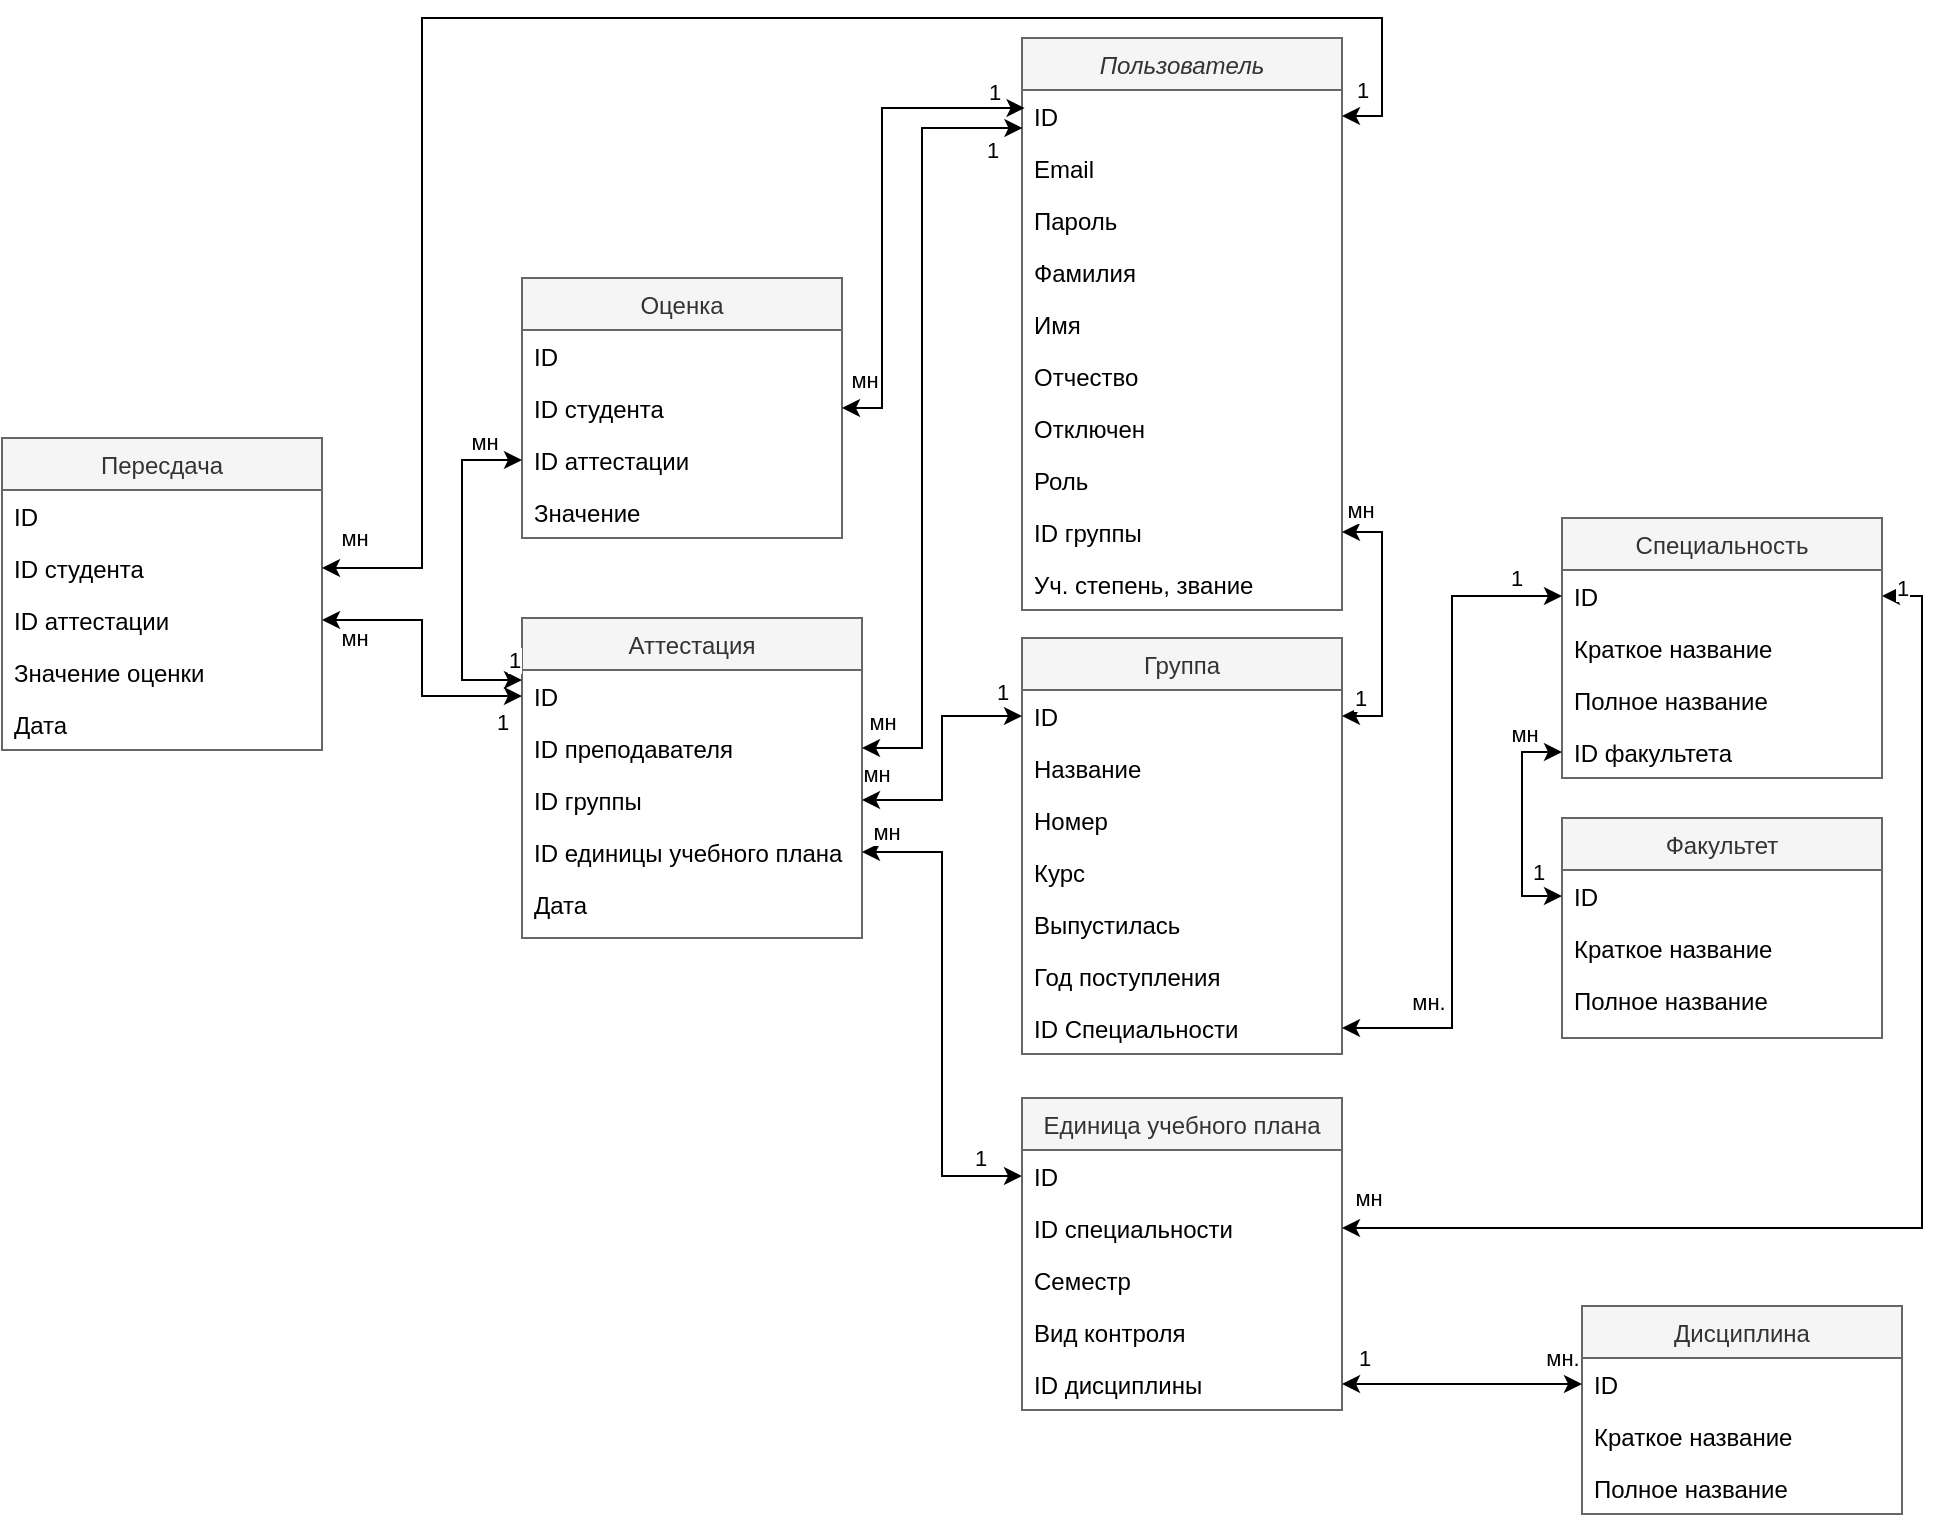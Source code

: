 <mxfile version="24.2.5" type="device" pages="2">
  <diagram id="C5RBs43oDa-KdzZeNtuy" name="ER">
    <mxGraphModel dx="1717" dy="428" grid="1" gridSize="10" guides="1" tooltips="1" connect="1" arrows="1" fold="1" page="1" pageScale="1" pageWidth="827" pageHeight="1169" math="0" shadow="0">
      <root>
        <mxCell id="WIyWlLk6GJQsqaUBKTNV-0" />
        <mxCell id="WIyWlLk6GJQsqaUBKTNV-1" parent="WIyWlLk6GJQsqaUBKTNV-0" />
        <mxCell id="zkfFHV4jXpPFQw0GAbJ--0" value="Пользователь" style="swimlane;fontStyle=2;align=center;verticalAlign=top;childLayout=stackLayout;horizontal=1;startSize=26;horizontalStack=0;resizeParent=1;resizeLast=0;collapsible=1;marginBottom=0;rounded=0;shadow=0;strokeWidth=1;fillColor=#f5f5f5;strokeColor=#666666;fontColor=#333333;" parent="WIyWlLk6GJQsqaUBKTNV-1" vertex="1">
          <mxGeometry x="-37" y="30" width="160" height="286" as="geometry">
            <mxRectangle x="230" y="140" width="160" height="26" as="alternateBounds" />
          </mxGeometry>
        </mxCell>
        <mxCell id="2mrzKiwlugedrOtR-tyi-2" value="ID" style="text;align=left;verticalAlign=top;spacingLeft=4;spacingRight=4;overflow=hidden;rotatable=0;points=[[0,0.5],[1,0.5]];portConstraint=eastwest;" parent="zkfFHV4jXpPFQw0GAbJ--0" vertex="1">
          <mxGeometry y="26" width="160" height="26" as="geometry" />
        </mxCell>
        <mxCell id="zkfFHV4jXpPFQw0GAbJ--1" value="Email" style="text;align=left;verticalAlign=top;spacingLeft=4;spacingRight=4;overflow=hidden;rotatable=0;points=[[0,0.5],[1,0.5]];portConstraint=eastwest;" parent="zkfFHV4jXpPFQw0GAbJ--0" vertex="1">
          <mxGeometry y="52" width="160" height="26" as="geometry" />
        </mxCell>
        <mxCell id="gF9NBDa4HAIVfllmLyur-1" value="Пароль" style="text;align=left;verticalAlign=top;spacingLeft=4;spacingRight=4;overflow=hidden;rotatable=0;points=[[0,0.5],[1,0.5]];portConstraint=eastwest;" parent="zkfFHV4jXpPFQw0GAbJ--0" vertex="1">
          <mxGeometry y="78" width="160" height="26" as="geometry" />
        </mxCell>
        <mxCell id="gF9NBDa4HAIVfllmLyur-0" value="Фамилия " style="text;align=left;verticalAlign=top;spacingLeft=4;spacingRight=4;overflow=hidden;rotatable=0;points=[[0,0.5],[1,0.5]];portConstraint=eastwest;" parent="zkfFHV4jXpPFQw0GAbJ--0" vertex="1">
          <mxGeometry y="104" width="160" height="26" as="geometry" />
        </mxCell>
        <mxCell id="zkfFHV4jXpPFQw0GAbJ--2" value="Имя" style="text;align=left;verticalAlign=top;spacingLeft=4;spacingRight=4;overflow=hidden;rotatable=0;points=[[0,0.5],[1,0.5]];portConstraint=eastwest;rounded=0;shadow=0;html=0;" parent="zkfFHV4jXpPFQw0GAbJ--0" vertex="1">
          <mxGeometry y="130" width="160" height="26" as="geometry" />
        </mxCell>
        <mxCell id="zkfFHV4jXpPFQw0GAbJ--3" value="Отчество" style="text;align=left;verticalAlign=top;spacingLeft=4;spacingRight=4;overflow=hidden;rotatable=0;points=[[0,0.5],[1,0.5]];portConstraint=eastwest;rounded=0;shadow=0;html=0;" parent="zkfFHV4jXpPFQw0GAbJ--0" vertex="1">
          <mxGeometry y="156" width="160" height="26" as="geometry" />
        </mxCell>
        <mxCell id="TTqp_IrdTs7QpjMb1CDC-0" value="Отключен" style="text;align=left;verticalAlign=top;spacingLeft=4;spacingRight=4;overflow=hidden;rotatable=0;points=[[0,0.5],[1,0.5]];portConstraint=eastwest;rounded=0;shadow=0;html=0;" parent="zkfFHV4jXpPFQw0GAbJ--0" vertex="1">
          <mxGeometry y="182" width="160" height="26" as="geometry" />
        </mxCell>
        <mxCell id="2mrzKiwlugedrOtR-tyi-18" value="Роль" style="text;align=left;verticalAlign=top;spacingLeft=4;spacingRight=4;overflow=hidden;rotatable=0;points=[[0,0.5],[1,0.5]];portConstraint=eastwest;rounded=0;shadow=0;html=0;" parent="zkfFHV4jXpPFQw0GAbJ--0" vertex="1">
          <mxGeometry y="208" width="160" height="26" as="geometry" />
        </mxCell>
        <mxCell id="2mrzKiwlugedrOtR-tyi-39" value="ID группы" style="text;align=left;verticalAlign=top;spacingLeft=4;spacingRight=4;overflow=hidden;rotatable=0;points=[[0,0.5],[1,0.5]];portConstraint=eastwest;" parent="zkfFHV4jXpPFQw0GAbJ--0" vertex="1">
          <mxGeometry y="234" width="160" height="26" as="geometry" />
        </mxCell>
        <mxCell id="2mrzKiwlugedrOtR-tyi-19" value="Уч. степень, звание" style="text;align=left;verticalAlign=top;spacingLeft=4;spacingRight=4;overflow=hidden;rotatable=0;points=[[0,0.5],[1,0.5]];portConstraint=eastwest;rounded=0;shadow=0;html=0;" parent="zkfFHV4jXpPFQw0GAbJ--0" vertex="1">
          <mxGeometry y="260" width="160" height="26" as="geometry" />
        </mxCell>
        <mxCell id="zkfFHV4jXpPFQw0GAbJ--17" value="Группа" style="swimlane;fontStyle=0;align=center;verticalAlign=top;childLayout=stackLayout;horizontal=1;startSize=26;horizontalStack=0;resizeParent=1;resizeLast=0;collapsible=1;marginBottom=0;rounded=0;shadow=0;strokeWidth=1;fillColor=#f5f5f5;strokeColor=#666666;fontColor=#333333;" parent="WIyWlLk6GJQsqaUBKTNV-1" vertex="1">
          <mxGeometry x="-37" y="330" width="160" height="208" as="geometry">
            <mxRectangle x="550" y="140" width="160" height="26" as="alternateBounds" />
          </mxGeometry>
        </mxCell>
        <mxCell id="2mrzKiwlugedrOtR-tyi-3" value="ID" style="text;align=left;verticalAlign=top;spacingLeft=4;spacingRight=4;overflow=hidden;rotatable=0;points=[[0,0.5],[1,0.5]];portConstraint=eastwest;" parent="zkfFHV4jXpPFQw0GAbJ--17" vertex="1">
          <mxGeometry y="26" width="160" height="26" as="geometry" />
        </mxCell>
        <mxCell id="zkfFHV4jXpPFQw0GAbJ--18" value="Название" style="text;align=left;verticalAlign=top;spacingLeft=4;spacingRight=4;overflow=hidden;rotatable=0;points=[[0,0.5],[1,0.5]];portConstraint=eastwest;" parent="zkfFHV4jXpPFQw0GAbJ--17" vertex="1">
          <mxGeometry y="52" width="160" height="26" as="geometry" />
        </mxCell>
        <mxCell id="qiUZMUII3y9oU-1LFMkK-5" value="Номер" style="text;align=left;verticalAlign=top;spacingLeft=4;spacingRight=4;overflow=hidden;rotatable=0;points=[[0,0.5],[1,0.5]];portConstraint=eastwest;" vertex="1" parent="zkfFHV4jXpPFQw0GAbJ--17">
          <mxGeometry y="78" width="160" height="26" as="geometry" />
        </mxCell>
        <mxCell id="qiUZMUII3y9oU-1LFMkK-3" value="Курс" style="text;align=left;verticalAlign=top;spacingLeft=4;spacingRight=4;overflow=hidden;rotatable=0;points=[[0,0.5],[1,0.5]];portConstraint=eastwest;rounded=0;shadow=0;html=0;" vertex="1" parent="zkfFHV4jXpPFQw0GAbJ--17">
          <mxGeometry y="104" width="160" height="26" as="geometry" />
        </mxCell>
        <mxCell id="qiUZMUII3y9oU-1LFMkK-6" value="Выпустилась" style="text;align=left;verticalAlign=top;spacingLeft=4;spacingRight=4;overflow=hidden;rotatable=0;points=[[0,0.5],[1,0.5]];portConstraint=eastwest;rounded=0;shadow=0;html=0;" vertex="1" parent="zkfFHV4jXpPFQw0GAbJ--17">
          <mxGeometry y="130" width="160" height="26" as="geometry" />
        </mxCell>
        <mxCell id="zkfFHV4jXpPFQw0GAbJ--22" value="Год поступления" style="text;align=left;verticalAlign=top;spacingLeft=4;spacingRight=4;overflow=hidden;rotatable=0;points=[[0,0.5],[1,0.5]];portConstraint=eastwest;rounded=0;shadow=0;html=0;" parent="zkfFHV4jXpPFQw0GAbJ--17" vertex="1">
          <mxGeometry y="156" width="160" height="26" as="geometry" />
        </mxCell>
        <mxCell id="2mrzKiwlugedrOtR-tyi-46" value="ID Специальности" style="text;align=left;verticalAlign=top;spacingLeft=4;spacingRight=4;overflow=hidden;rotatable=0;points=[[0,0.5],[1,0.5]];portConstraint=eastwest;rounded=0;shadow=0;html=0;" parent="zkfFHV4jXpPFQw0GAbJ--17" vertex="1">
          <mxGeometry y="182" width="160" height="26" as="geometry" />
        </mxCell>
        <mxCell id="2mrzKiwlugedrOtR-tyi-7" value="Оценка" style="swimlane;fontStyle=0;align=center;verticalAlign=top;childLayout=stackLayout;horizontal=1;startSize=26;horizontalStack=0;resizeParent=1;resizeLast=0;collapsible=1;marginBottom=0;rounded=0;shadow=0;strokeWidth=1;fillColor=#f5f5f5;strokeColor=#666666;fontColor=#333333;" parent="WIyWlLk6GJQsqaUBKTNV-1" vertex="1">
          <mxGeometry x="-287" y="150" width="160" height="130" as="geometry">
            <mxRectangle x="340" y="380" width="170" height="26" as="alternateBounds" />
          </mxGeometry>
        </mxCell>
        <mxCell id="2mrzKiwlugedrOtR-tyi-8" value="ID" style="text;align=left;verticalAlign=top;spacingLeft=4;spacingRight=4;overflow=hidden;rotatable=0;points=[[0,0.5],[1,0.5]];portConstraint=eastwest;" parent="2mrzKiwlugedrOtR-tyi-7" vertex="1">
          <mxGeometry y="26" width="160" height="26" as="geometry" />
        </mxCell>
        <mxCell id="2mrzKiwlugedrOtR-tyi-26" value="ID студента" style="text;align=left;verticalAlign=top;spacingLeft=4;spacingRight=4;overflow=hidden;rotatable=0;points=[[0,0.5],[1,0.5]];portConstraint=eastwest;" parent="2mrzKiwlugedrOtR-tyi-7" vertex="1">
          <mxGeometry y="52" width="160" height="26" as="geometry" />
        </mxCell>
        <mxCell id="2mrzKiwlugedrOtR-tyi-9" value="ID аттестации" style="text;align=left;verticalAlign=top;spacingLeft=4;spacingRight=4;overflow=hidden;rotatable=0;points=[[0,0.5],[1,0.5]];portConstraint=eastwest;" parent="2mrzKiwlugedrOtR-tyi-7" vertex="1">
          <mxGeometry y="78" width="160" height="26" as="geometry" />
        </mxCell>
        <mxCell id="2mrzKiwlugedrOtR-tyi-10" value="Значение" style="text;align=left;verticalAlign=top;spacingLeft=4;spacingRight=4;overflow=hidden;rotatable=0;points=[[0,0.5],[1,0.5]];portConstraint=eastwest;" parent="2mrzKiwlugedrOtR-tyi-7" vertex="1">
          <mxGeometry y="104" width="160" height="26" as="geometry" />
        </mxCell>
        <mxCell id="2mrzKiwlugedrOtR-tyi-11" value="Дисциплина" style="swimlane;fontStyle=0;align=center;verticalAlign=top;childLayout=stackLayout;horizontal=1;startSize=26;horizontalStack=0;resizeParent=1;resizeLast=0;collapsible=1;marginBottom=0;rounded=0;shadow=0;strokeWidth=1;fillColor=#f5f5f5;strokeColor=#666666;fontColor=#333333;" parent="WIyWlLk6GJQsqaUBKTNV-1" vertex="1">
          <mxGeometry x="243" y="664" width="160" height="104" as="geometry">
            <mxRectangle x="340" y="380" width="170" height="26" as="alternateBounds" />
          </mxGeometry>
        </mxCell>
        <mxCell id="2mrzKiwlugedrOtR-tyi-12" value="ID" style="text;align=left;verticalAlign=top;spacingLeft=4;spacingRight=4;overflow=hidden;rotatable=0;points=[[0,0.5],[1,0.5]];portConstraint=eastwest;" parent="2mrzKiwlugedrOtR-tyi-11" vertex="1">
          <mxGeometry y="26" width="160" height="26" as="geometry" />
        </mxCell>
        <mxCell id="2mrzKiwlugedrOtR-tyi-13" value="Краткое название" style="text;align=left;verticalAlign=top;spacingLeft=4;spacingRight=4;overflow=hidden;rotatable=0;points=[[0,0.5],[1,0.5]];portConstraint=eastwest;" parent="2mrzKiwlugedrOtR-tyi-11" vertex="1">
          <mxGeometry y="52" width="160" height="26" as="geometry" />
        </mxCell>
        <mxCell id="po7aS4kqiFs0zUgpcVfr-3" value="Полное название" style="text;align=left;verticalAlign=top;spacingLeft=4;spacingRight=4;overflow=hidden;rotatable=0;points=[[0,0.5],[1,0.5]];portConstraint=eastwest;" parent="2mrzKiwlugedrOtR-tyi-11" vertex="1">
          <mxGeometry y="78" width="160" height="26" as="geometry" />
        </mxCell>
        <mxCell id="2mrzKiwlugedrOtR-tyi-21" value="Аттестация" style="swimlane;fontStyle=0;align=center;verticalAlign=top;childLayout=stackLayout;horizontal=1;startSize=26;horizontalStack=0;resizeParent=1;resizeLast=0;collapsible=1;marginBottom=0;rounded=0;shadow=0;strokeWidth=1;fillColor=#f5f5f5;strokeColor=#666666;fontColor=#333333;" parent="WIyWlLk6GJQsqaUBKTNV-1" vertex="1">
          <mxGeometry x="-287" y="320" width="170" height="160" as="geometry">
            <mxRectangle x="340" y="380" width="170" height="26" as="alternateBounds" />
          </mxGeometry>
        </mxCell>
        <mxCell id="2mrzKiwlugedrOtR-tyi-22" value="ID" style="text;align=left;verticalAlign=top;spacingLeft=4;spacingRight=4;overflow=hidden;rotatable=0;points=[[0,0.5],[1,0.5]];portConstraint=eastwest;" parent="2mrzKiwlugedrOtR-tyi-21" vertex="1">
          <mxGeometry y="26" width="170" height="26" as="geometry" />
        </mxCell>
        <mxCell id="2mrzKiwlugedrOtR-tyi-27" value="ID преподавателя" style="text;align=left;verticalAlign=top;spacingLeft=4;spacingRight=4;overflow=hidden;rotatable=0;points=[[0,0.5],[1,0.5]];portConstraint=eastwest;" parent="2mrzKiwlugedrOtR-tyi-21" vertex="1">
          <mxGeometry y="52" width="170" height="26" as="geometry" />
        </mxCell>
        <mxCell id="2mrzKiwlugedrOtR-tyi-24" value="ID группы" style="text;align=left;verticalAlign=top;spacingLeft=4;spacingRight=4;overflow=hidden;rotatable=0;points=[[0,0.5],[1,0.5]];portConstraint=eastwest;" parent="2mrzKiwlugedrOtR-tyi-21" vertex="1">
          <mxGeometry y="78" width="170" height="26" as="geometry" />
        </mxCell>
        <mxCell id="2mrzKiwlugedrOtR-tyi-28" value="ID единицы учебного плана" style="text;align=left;verticalAlign=top;spacingLeft=4;spacingRight=4;overflow=hidden;rotatable=0;points=[[0,0.5],[1,0.5]];portConstraint=eastwest;" parent="2mrzKiwlugedrOtR-tyi-21" vertex="1">
          <mxGeometry y="104" width="170" height="26" as="geometry" />
        </mxCell>
        <mxCell id="2mrzKiwlugedrOtR-tyi-25" value="Дата" style="text;align=left;verticalAlign=top;spacingLeft=4;spacingRight=4;overflow=hidden;rotatable=0;points=[[0,0.5],[1,0.5]];portConstraint=eastwest;" parent="2mrzKiwlugedrOtR-tyi-21" vertex="1">
          <mxGeometry y="130" width="170" height="26" as="geometry" />
        </mxCell>
        <mxCell id="2mrzKiwlugedrOtR-tyi-29" value="" style="edgeStyle=orthogonalEdgeStyle;rounded=0;orthogonalLoop=1;jettySize=auto;html=1;startArrow=classic;startFill=1;entryX=0;entryY=0.5;entryDx=0;entryDy=0;" parent="WIyWlLk6GJQsqaUBKTNV-1" source="2mrzKiwlugedrOtR-tyi-28" target="2mrzKiwlugedrOtR-tyi-59" edge="1">
          <mxGeometry relative="1" as="geometry">
            <mxPoint x="-97" y="710" as="targetPoint" />
          </mxGeometry>
        </mxCell>
        <mxCell id="2mrzKiwlugedrOtR-tyi-32" value="мн" style="edgeLabel;html=1;align=center;verticalAlign=middle;resizable=0;points=[];" parent="2mrzKiwlugedrOtR-tyi-29" vertex="1" connectable="0">
          <mxGeometry x="-0.902" y="1" relative="1" as="geometry">
            <mxPoint y="-9" as="offset" />
          </mxGeometry>
        </mxCell>
        <mxCell id="2mrzKiwlugedrOtR-tyi-73" value="1" style="edgeLabel;html=1;align=center;verticalAlign=middle;resizable=0;points=[];" parent="2mrzKiwlugedrOtR-tyi-29" vertex="1" connectable="0">
          <mxGeometry x="0.821" y="2" relative="1" as="geometry">
            <mxPoint y="-7" as="offset" />
          </mxGeometry>
        </mxCell>
        <mxCell id="2mrzKiwlugedrOtR-tyi-33" style="edgeStyle=orthogonalEdgeStyle;rounded=0;orthogonalLoop=1;jettySize=auto;html=1;exitX=0;exitY=0.5;exitDx=0;exitDy=0;startArrow=classic;startFill=1;" parent="WIyWlLk6GJQsqaUBKTNV-1" source="2mrzKiwlugedrOtR-tyi-9" edge="1">
          <mxGeometry relative="1" as="geometry">
            <mxPoint x="-287" y="351" as="targetPoint" />
            <Array as="points">
              <mxPoint x="-317" y="241" />
              <mxPoint x="-317" y="351" />
            </Array>
          </mxGeometry>
        </mxCell>
        <mxCell id="2mrzKiwlugedrOtR-tyi-34" value="мн" style="edgeLabel;html=1;align=center;verticalAlign=middle;resizable=0;points=[];" parent="2mrzKiwlugedrOtR-tyi-33" vertex="1" connectable="0">
          <mxGeometry x="-0.933" y="2" relative="1" as="geometry">
            <mxPoint x="-14" y="-11" as="offset" />
          </mxGeometry>
        </mxCell>
        <mxCell id="2mrzKiwlugedrOtR-tyi-35" value="1" style="edgeLabel;html=1;align=center;verticalAlign=middle;resizable=0;points=[];" parent="2mrzKiwlugedrOtR-tyi-33" vertex="1" connectable="0">
          <mxGeometry x="0.902" y="1" relative="1" as="geometry">
            <mxPoint x="4" y="-9" as="offset" />
          </mxGeometry>
        </mxCell>
        <mxCell id="2mrzKiwlugedrOtR-tyi-36" style="edgeStyle=orthogonalEdgeStyle;rounded=0;orthogonalLoop=1;jettySize=auto;html=1;exitX=1;exitY=0.5;exitDx=0;exitDy=0;entryX=0;entryY=0.5;entryDx=0;entryDy=0;startArrow=classic;startFill=1;" parent="WIyWlLk6GJQsqaUBKTNV-1" source="2mrzKiwlugedrOtR-tyi-24" target="2mrzKiwlugedrOtR-tyi-3" edge="1">
          <mxGeometry relative="1" as="geometry" />
        </mxCell>
        <mxCell id="2mrzKiwlugedrOtR-tyi-37" value="мн" style="edgeLabel;html=1;align=center;verticalAlign=middle;resizable=0;points=[];" parent="2mrzKiwlugedrOtR-tyi-36" vertex="1" connectable="0">
          <mxGeometry x="-0.941" y="1" relative="1" as="geometry">
            <mxPoint x="3" y="-12" as="offset" />
          </mxGeometry>
        </mxCell>
        <mxCell id="2mrzKiwlugedrOtR-tyi-38" value="1" style="edgeLabel;html=1;align=center;verticalAlign=middle;resizable=0;points=[];" parent="2mrzKiwlugedrOtR-tyi-36" vertex="1" connectable="0">
          <mxGeometry x="0.892" relative="1" as="geometry">
            <mxPoint x="-4" y="-12" as="offset" />
          </mxGeometry>
        </mxCell>
        <mxCell id="2mrzKiwlugedrOtR-tyi-40" style="edgeStyle=orthogonalEdgeStyle;rounded=0;orthogonalLoop=1;jettySize=auto;html=1;exitX=1;exitY=0.5;exitDx=0;exitDy=0;entryX=1;entryY=0.5;entryDx=0;entryDy=0;startArrow=classic;startFill=1;" parent="WIyWlLk6GJQsqaUBKTNV-1" source="2mrzKiwlugedrOtR-tyi-39" target="2mrzKiwlugedrOtR-tyi-3" edge="1">
          <mxGeometry relative="1" as="geometry" />
        </mxCell>
        <mxCell id="2mrzKiwlugedrOtR-tyi-41" value="мн" style="edgeLabel;html=1;align=center;verticalAlign=middle;resizable=0;points=[];" parent="2mrzKiwlugedrOtR-tyi-40" vertex="1" connectable="0">
          <mxGeometry x="-0.872" y="-1" relative="1" as="geometry">
            <mxPoint y="-12" as="offset" />
          </mxGeometry>
        </mxCell>
        <mxCell id="2mrzKiwlugedrOtR-tyi-42" value="1" style="edgeLabel;html=1;align=center;verticalAlign=middle;resizable=0;points=[];" parent="2mrzKiwlugedrOtR-tyi-40" vertex="1" connectable="0">
          <mxGeometry x="0.825" y="-2" relative="1" as="geometry">
            <mxPoint x="-3" y="-7" as="offset" />
          </mxGeometry>
        </mxCell>
        <mxCell id="2mrzKiwlugedrOtR-tyi-43" style="edgeStyle=orthogonalEdgeStyle;rounded=0;orthogonalLoop=1;jettySize=auto;html=1;exitX=1;exitY=0.5;exitDx=0;exitDy=0;startArrow=classic;startFill=1;entryX=0.001;entryY=0.724;entryDx=0;entryDy=0;entryPerimeter=0;" parent="WIyWlLk6GJQsqaUBKTNV-1" source="2mrzKiwlugedrOtR-tyi-27" target="2mrzKiwlugedrOtR-tyi-2" edge="1">
          <mxGeometry relative="1" as="geometry">
            <mxPoint x="-77" y="200" as="targetPoint" />
            <Array as="points">
              <mxPoint x="-87" y="385" />
              <mxPoint x="-87" y="75" />
              <mxPoint x="-37" y="75" />
            </Array>
          </mxGeometry>
        </mxCell>
        <mxCell id="2mrzKiwlugedrOtR-tyi-44" value="мн" style="edgeLabel;html=1;align=center;verticalAlign=middle;resizable=0;points=[];" parent="2mrzKiwlugedrOtR-tyi-43" vertex="1" connectable="0">
          <mxGeometry x="-0.886" y="1" relative="1" as="geometry">
            <mxPoint x="-13" y="-12" as="offset" />
          </mxGeometry>
        </mxCell>
        <mxCell id="2mrzKiwlugedrOtR-tyi-45" value="1" style="edgeLabel;html=1;align=center;verticalAlign=middle;resizable=0;points=[];" parent="2mrzKiwlugedrOtR-tyi-43" vertex="1" connectable="0">
          <mxGeometry x="0.939" y="-1" relative="1" as="geometry">
            <mxPoint x="-4" y="10" as="offset" />
          </mxGeometry>
        </mxCell>
        <mxCell id="2mrzKiwlugedrOtR-tyi-48" value="Специальность" style="swimlane;fontStyle=0;align=center;verticalAlign=top;childLayout=stackLayout;horizontal=1;startSize=26;horizontalStack=0;resizeParent=1;resizeLast=0;collapsible=1;marginBottom=0;rounded=0;shadow=0;strokeWidth=1;fillColor=#f5f5f5;strokeColor=#666666;fontColor=#333333;" parent="WIyWlLk6GJQsqaUBKTNV-1" vertex="1">
          <mxGeometry x="233" y="270" width="160" height="130" as="geometry">
            <mxRectangle x="550" y="140" width="160" height="26" as="alternateBounds" />
          </mxGeometry>
        </mxCell>
        <mxCell id="2mrzKiwlugedrOtR-tyi-49" value="ID" style="text;align=left;verticalAlign=top;spacingLeft=4;spacingRight=4;overflow=hidden;rotatable=0;points=[[0,0.5],[1,0.5]];portConstraint=eastwest;" parent="2mrzKiwlugedrOtR-tyi-48" vertex="1">
          <mxGeometry y="26" width="160" height="26" as="geometry" />
        </mxCell>
        <mxCell id="2mrzKiwlugedrOtR-tyi-50" value="Краткое название" style="text;align=left;verticalAlign=top;spacingLeft=4;spacingRight=4;overflow=hidden;rotatable=0;points=[[0,0.5],[1,0.5]];portConstraint=eastwest;" parent="2mrzKiwlugedrOtR-tyi-48" vertex="1">
          <mxGeometry y="52" width="160" height="26" as="geometry" />
        </mxCell>
        <mxCell id="po7aS4kqiFs0zUgpcVfr-1" value="Полное название" style="text;align=left;verticalAlign=top;spacingLeft=4;spacingRight=4;overflow=hidden;rotatable=0;points=[[0,0.5],[1,0.5]];portConstraint=eastwest;" parent="2mrzKiwlugedrOtR-tyi-48" vertex="1">
          <mxGeometry y="78" width="160" height="26" as="geometry" />
        </mxCell>
        <mxCell id="2mrzKiwlugedrOtR-tyi-64" value="ID факультета" style="text;align=left;verticalAlign=top;spacingLeft=4;spacingRight=4;overflow=hidden;rotatable=0;points=[[0,0.5],[1,0.5]];portConstraint=eastwest;" parent="2mrzKiwlugedrOtR-tyi-48" vertex="1">
          <mxGeometry y="104" width="160" height="26" as="geometry" />
        </mxCell>
        <mxCell id="2mrzKiwlugedrOtR-tyi-53" value="Факультет" style="swimlane;fontStyle=0;align=center;verticalAlign=top;childLayout=stackLayout;horizontal=1;startSize=26;horizontalStack=0;resizeParent=1;resizeLast=0;collapsible=1;marginBottom=0;rounded=0;shadow=0;strokeWidth=1;fillColor=#f5f5f5;strokeColor=#666666;fontColor=#333333;" parent="WIyWlLk6GJQsqaUBKTNV-1" vertex="1">
          <mxGeometry x="233" y="420" width="160" height="110" as="geometry">
            <mxRectangle x="550" y="140" width="160" height="26" as="alternateBounds" />
          </mxGeometry>
        </mxCell>
        <mxCell id="2mrzKiwlugedrOtR-tyi-54" value="ID" style="text;align=left;verticalAlign=top;spacingLeft=4;spacingRight=4;overflow=hidden;rotatable=0;points=[[0,0.5],[1,0.5]];portConstraint=eastwest;" parent="2mrzKiwlugedrOtR-tyi-53" vertex="1">
          <mxGeometry y="26" width="160" height="26" as="geometry" />
        </mxCell>
        <mxCell id="2mrzKiwlugedrOtR-tyi-55" value="Краткое название" style="text;align=left;verticalAlign=top;spacingLeft=4;spacingRight=4;overflow=hidden;rotatable=0;points=[[0,0.5],[1,0.5]];portConstraint=eastwest;" parent="2mrzKiwlugedrOtR-tyi-53" vertex="1">
          <mxGeometry y="52" width="160" height="26" as="geometry" />
        </mxCell>
        <mxCell id="po7aS4kqiFs0zUgpcVfr-2" value="Полное название" style="text;align=left;verticalAlign=top;spacingLeft=4;spacingRight=4;overflow=hidden;rotatable=0;points=[[0,0.5],[1,0.5]];portConstraint=eastwest;" parent="2mrzKiwlugedrOtR-tyi-53" vertex="1">
          <mxGeometry y="78" width="160" height="26" as="geometry" />
        </mxCell>
        <mxCell id="2mrzKiwlugedrOtR-tyi-58" value="Единица учебного плана" style="swimlane;fontStyle=0;align=center;verticalAlign=top;childLayout=stackLayout;horizontal=1;startSize=26;horizontalStack=0;resizeParent=1;resizeLast=0;collapsible=1;marginBottom=0;rounded=0;shadow=0;strokeWidth=1;fillColor=#f5f5f5;strokeColor=#666666;fontColor=#333333;" parent="WIyWlLk6GJQsqaUBKTNV-1" vertex="1">
          <mxGeometry x="-37" y="560" width="160" height="156" as="geometry">
            <mxRectangle x="340" y="380" width="170" height="26" as="alternateBounds" />
          </mxGeometry>
        </mxCell>
        <mxCell id="2mrzKiwlugedrOtR-tyi-59" value="ID" style="text;align=left;verticalAlign=top;spacingLeft=4;spacingRight=4;overflow=hidden;rotatable=0;points=[[0,0.5],[1,0.5]];portConstraint=eastwest;" parent="2mrzKiwlugedrOtR-tyi-58" vertex="1">
          <mxGeometry y="26" width="160" height="26" as="geometry" />
        </mxCell>
        <mxCell id="2mrzKiwlugedrOtR-tyi-60" value="ID специальности" style="text;align=left;verticalAlign=top;spacingLeft=4;spacingRight=4;overflow=hidden;rotatable=0;points=[[0,0.5],[1,0.5]];portConstraint=eastwest;" parent="2mrzKiwlugedrOtR-tyi-58" vertex="1">
          <mxGeometry y="52" width="160" height="26" as="geometry" />
        </mxCell>
        <mxCell id="2mrzKiwlugedrOtR-tyi-61" value="Семестр" style="text;align=left;verticalAlign=top;spacingLeft=4;spacingRight=4;overflow=hidden;rotatable=0;points=[[0,0.5],[1,0.5]];portConstraint=eastwest;" parent="2mrzKiwlugedrOtR-tyi-58" vertex="1">
          <mxGeometry y="78" width="160" height="26" as="geometry" />
        </mxCell>
        <mxCell id="2mrzKiwlugedrOtR-tyi-75" value="Вид контроля&#xa;" style="text;align=left;verticalAlign=top;spacingLeft=4;spacingRight=4;overflow=hidden;rotatable=0;points=[[0,0.5],[1,0.5]];portConstraint=eastwest;" parent="2mrzKiwlugedrOtR-tyi-58" vertex="1">
          <mxGeometry y="104" width="160" height="26" as="geometry" />
        </mxCell>
        <mxCell id="2mrzKiwlugedrOtR-tyi-62" value="ID дисциплины" style="text;align=left;verticalAlign=top;spacingLeft=4;spacingRight=4;overflow=hidden;rotatable=0;points=[[0,0.5],[1,0.5]];portConstraint=eastwest;" parent="2mrzKiwlugedrOtR-tyi-58" vertex="1">
          <mxGeometry y="130" width="160" height="26" as="geometry" />
        </mxCell>
        <mxCell id="2mrzKiwlugedrOtR-tyi-63" style="edgeStyle=orthogonalEdgeStyle;rounded=0;orthogonalLoop=1;jettySize=auto;html=1;exitX=1;exitY=0.5;exitDx=0;exitDy=0;entryX=0;entryY=0.5;entryDx=0;entryDy=0;startArrow=classic;startFill=1;" parent="WIyWlLk6GJQsqaUBKTNV-1" source="2mrzKiwlugedrOtR-tyi-46" target="2mrzKiwlugedrOtR-tyi-49" edge="1">
          <mxGeometry relative="1" as="geometry" />
        </mxCell>
        <mxCell id="2mrzKiwlugedrOtR-tyi-66" value="мн." style="edgeLabel;html=1;align=center;verticalAlign=middle;resizable=0;points=[];" parent="2mrzKiwlugedrOtR-tyi-63" vertex="1" connectable="0">
          <mxGeometry x="-0.718" y="2" relative="1" as="geometry">
            <mxPoint x="-3" y="-11" as="offset" />
          </mxGeometry>
        </mxCell>
        <mxCell id="2mrzKiwlugedrOtR-tyi-67" value="1" style="edgeLabel;html=1;align=center;verticalAlign=middle;resizable=0;points=[];" parent="2mrzKiwlugedrOtR-tyi-63" vertex="1" connectable="0">
          <mxGeometry x="0.858" y="3" relative="1" as="geometry">
            <mxPoint y="-6" as="offset" />
          </mxGeometry>
        </mxCell>
        <mxCell id="2mrzKiwlugedrOtR-tyi-65" style="edgeStyle=orthogonalEdgeStyle;rounded=0;orthogonalLoop=1;jettySize=auto;html=1;entryX=0;entryY=0.5;entryDx=0;entryDy=0;startArrow=classic;startFill=1;exitX=0;exitY=0.5;exitDx=0;exitDy=0;" parent="WIyWlLk6GJQsqaUBKTNV-1" source="2mrzKiwlugedrOtR-tyi-64" target="2mrzKiwlugedrOtR-tyi-54" edge="1">
          <mxGeometry relative="1" as="geometry">
            <mxPoint x="223" y="450" as="sourcePoint" />
          </mxGeometry>
        </mxCell>
        <mxCell id="2mrzKiwlugedrOtR-tyi-68" value="1" style="edgeLabel;html=1;align=center;verticalAlign=middle;resizable=0;points=[];" parent="2mrzKiwlugedrOtR-tyi-65" vertex="1" connectable="0">
          <mxGeometry x="0.848" y="1" relative="1" as="geometry">
            <mxPoint x="-4" y="-11" as="offset" />
          </mxGeometry>
        </mxCell>
        <mxCell id="2mrzKiwlugedrOtR-tyi-69" value="мн" style="edgeLabel;html=1;align=center;verticalAlign=middle;resizable=0;points=[];" parent="2mrzKiwlugedrOtR-tyi-65" vertex="1" connectable="0">
          <mxGeometry x="-0.848" y="1" relative="1" as="geometry">
            <mxPoint x="-11" y="-10" as="offset" />
          </mxGeometry>
        </mxCell>
        <mxCell id="2mrzKiwlugedrOtR-tyi-70" style="edgeStyle=orthogonalEdgeStyle;rounded=0;orthogonalLoop=1;jettySize=auto;html=1;exitX=1;exitY=0.5;exitDx=0;exitDy=0;startArrow=classic;startFill=1;entryX=1;entryY=0.5;entryDx=0;entryDy=0;" parent="WIyWlLk6GJQsqaUBKTNV-1" source="2mrzKiwlugedrOtR-tyi-49" target="2mrzKiwlugedrOtR-tyi-60" edge="1">
          <mxGeometry relative="1" as="geometry">
            <mxPoint x="443" y="680" as="targetPoint" />
          </mxGeometry>
        </mxCell>
        <mxCell id="po7aS4kqiFs0zUgpcVfr-6" value="1" style="edgeLabel;html=1;align=center;verticalAlign=middle;resizable=0;points=[];" parent="2mrzKiwlugedrOtR-tyi-70" vertex="1" connectable="0">
          <mxGeometry x="-0.842" y="1" relative="1" as="geometry">
            <mxPoint x="-11" y="-34" as="offset" />
          </mxGeometry>
        </mxCell>
        <mxCell id="po7aS4kqiFs0zUgpcVfr-7" value="мн" style="edgeLabel;html=1;align=center;verticalAlign=middle;resizable=0;points=[];" parent="2mrzKiwlugedrOtR-tyi-70" vertex="1" connectable="0">
          <mxGeometry x="0.93" y="2" relative="1" as="geometry">
            <mxPoint x="-9" y="-17" as="offset" />
          </mxGeometry>
        </mxCell>
        <mxCell id="2mrzKiwlugedrOtR-tyi-71" style="edgeStyle=orthogonalEdgeStyle;rounded=0;orthogonalLoop=1;jettySize=auto;html=1;exitX=0;exitY=0.5;exitDx=0;exitDy=0;startArrow=classic;startFill=1;" parent="WIyWlLk6GJQsqaUBKTNV-1" source="2mrzKiwlugedrOtR-tyi-12" target="2mrzKiwlugedrOtR-tyi-62" edge="1">
          <mxGeometry relative="1" as="geometry" />
        </mxCell>
        <mxCell id="po7aS4kqiFs0zUgpcVfr-4" value="мн." style="edgeLabel;html=1;align=center;verticalAlign=middle;resizable=0;points=[];" parent="2mrzKiwlugedrOtR-tyi-71" vertex="1" connectable="0">
          <mxGeometry x="-0.756" y="-1" relative="1" as="geometry">
            <mxPoint x="4" y="-12" as="offset" />
          </mxGeometry>
        </mxCell>
        <mxCell id="po7aS4kqiFs0zUgpcVfr-5" value="1" style="edgeLabel;html=1;align=center;verticalAlign=middle;resizable=0;points=[];" parent="2mrzKiwlugedrOtR-tyi-71" vertex="1" connectable="0">
          <mxGeometry x="0.795" y="-2" relative="1" as="geometry">
            <mxPoint x="-2" y="-11" as="offset" />
          </mxGeometry>
        </mxCell>
        <mxCell id="2mrzKiwlugedrOtR-tyi-77" style="edgeStyle=orthogonalEdgeStyle;rounded=0;orthogonalLoop=1;jettySize=auto;html=1;exitX=1;exitY=0.5;exitDx=0;exitDy=0;startArrow=classic;startFill=1;entryX=0.008;entryY=0.364;entryDx=0;entryDy=0;entryPerimeter=0;" parent="WIyWlLk6GJQsqaUBKTNV-1" source="2mrzKiwlugedrOtR-tyi-26" target="2mrzKiwlugedrOtR-tyi-2" edge="1">
          <mxGeometry relative="1" as="geometry">
            <mxPoint x="-36" y="83" as="targetPoint" />
            <Array as="points">
              <mxPoint x="-107" y="215" />
              <mxPoint x="-107" y="65" />
              <mxPoint x="-36" y="65" />
            </Array>
          </mxGeometry>
        </mxCell>
        <mxCell id="2mrzKiwlugedrOtR-tyi-78" value="1" style="edgeLabel;html=1;align=center;verticalAlign=middle;resizable=0;points=[];" parent="2mrzKiwlugedrOtR-tyi-77" vertex="1" connectable="0">
          <mxGeometry x="0.828" y="-2" relative="1" as="geometry">
            <mxPoint x="5" y="-10" as="offset" />
          </mxGeometry>
        </mxCell>
        <mxCell id="2mrzKiwlugedrOtR-tyi-79" value="мн" style="edgeLabel;html=1;align=center;verticalAlign=middle;resizable=0;points=[];" parent="2mrzKiwlugedrOtR-tyi-77" vertex="1" connectable="0">
          <mxGeometry x="-0.891" y="1" relative="1" as="geometry">
            <mxPoint x="-2" y="-13" as="offset" />
          </mxGeometry>
        </mxCell>
        <mxCell id="2mrzKiwlugedrOtR-tyi-80" value="Пересдача" style="swimlane;fontStyle=0;align=center;verticalAlign=top;childLayout=stackLayout;horizontal=1;startSize=26;horizontalStack=0;resizeParent=1;resizeLast=0;collapsible=1;marginBottom=0;rounded=0;shadow=0;strokeWidth=1;fillColor=#f5f5f5;strokeColor=#666666;fontColor=#333333;" parent="WIyWlLk6GJQsqaUBKTNV-1" vertex="1">
          <mxGeometry x="-547" y="230" width="160" height="156" as="geometry">
            <mxRectangle x="340" y="380" width="170" height="26" as="alternateBounds" />
          </mxGeometry>
        </mxCell>
        <mxCell id="2mrzKiwlugedrOtR-tyi-81" value="ID" style="text;align=left;verticalAlign=top;spacingLeft=4;spacingRight=4;overflow=hidden;rotatable=0;points=[[0,0.5],[1,0.5]];portConstraint=eastwest;" parent="2mrzKiwlugedrOtR-tyi-80" vertex="1">
          <mxGeometry y="26" width="160" height="26" as="geometry" />
        </mxCell>
        <mxCell id="2mrzKiwlugedrOtR-tyi-82" value="ID студента" style="text;align=left;verticalAlign=top;spacingLeft=4;spacingRight=4;overflow=hidden;rotatable=0;points=[[0,0.5],[1,0.5]];portConstraint=eastwest;" parent="2mrzKiwlugedrOtR-tyi-80" vertex="1">
          <mxGeometry y="52" width="160" height="26" as="geometry" />
        </mxCell>
        <mxCell id="2mrzKiwlugedrOtR-tyi-83" value="ID аттестации" style="text;align=left;verticalAlign=top;spacingLeft=4;spacingRight=4;overflow=hidden;rotatable=0;points=[[0,0.5],[1,0.5]];portConstraint=eastwest;" parent="2mrzKiwlugedrOtR-tyi-80" vertex="1">
          <mxGeometry y="78" width="160" height="26" as="geometry" />
        </mxCell>
        <mxCell id="2mrzKiwlugedrOtR-tyi-92" value="Значение оценки" style="text;align=left;verticalAlign=top;spacingLeft=4;spacingRight=4;overflow=hidden;rotatable=0;points=[[0,0.5],[1,0.5]];portConstraint=eastwest;" parent="2mrzKiwlugedrOtR-tyi-80" vertex="1">
          <mxGeometry y="104" width="160" height="26" as="geometry" />
        </mxCell>
        <mxCell id="2mrzKiwlugedrOtR-tyi-84" value="Дата" style="text;align=left;verticalAlign=top;spacingLeft=4;spacingRight=4;overflow=hidden;rotatable=0;points=[[0,0.5],[1,0.5]];portConstraint=eastwest;" parent="2mrzKiwlugedrOtR-tyi-80" vertex="1">
          <mxGeometry y="130" width="160" height="26" as="geometry" />
        </mxCell>
        <mxCell id="2mrzKiwlugedrOtR-tyi-85" style="edgeStyle=orthogonalEdgeStyle;rounded=0;orthogonalLoop=1;jettySize=auto;html=1;exitX=1;exitY=0.5;exitDx=0;exitDy=0;entryX=0;entryY=0.5;entryDx=0;entryDy=0;startArrow=classic;startFill=1;" parent="WIyWlLk6GJQsqaUBKTNV-1" source="2mrzKiwlugedrOtR-tyi-83" target="2mrzKiwlugedrOtR-tyi-22" edge="1">
          <mxGeometry relative="1" as="geometry" />
        </mxCell>
        <mxCell id="2mrzKiwlugedrOtR-tyi-87" value="1" style="edgeLabel;html=1;align=center;verticalAlign=middle;resizable=0;points=[];" parent="2mrzKiwlugedrOtR-tyi-85" vertex="1" connectable="0">
          <mxGeometry x="0.799" relative="1" as="geometry">
            <mxPoint x="4" y="13" as="offset" />
          </mxGeometry>
        </mxCell>
        <mxCell id="2mrzKiwlugedrOtR-tyi-91" value="мн" style="edgeLabel;html=1;align=center;verticalAlign=middle;resizable=0;points=[];" parent="2mrzKiwlugedrOtR-tyi-85" vertex="1" connectable="0">
          <mxGeometry x="-0.778" y="-2" relative="1" as="geometry">
            <mxPoint y="7" as="offset" />
          </mxGeometry>
        </mxCell>
        <mxCell id="2mrzKiwlugedrOtR-tyi-88" style="edgeStyle=orthogonalEdgeStyle;rounded=0;orthogonalLoop=1;jettySize=auto;html=1;exitX=1;exitY=0.5;exitDx=0;exitDy=0;entryX=1;entryY=0.5;entryDx=0;entryDy=0;startArrow=classic;startFill=1;" parent="WIyWlLk6GJQsqaUBKTNV-1" source="2mrzKiwlugedrOtR-tyi-82" target="2mrzKiwlugedrOtR-tyi-2" edge="1">
          <mxGeometry relative="1" as="geometry">
            <Array as="points">
              <mxPoint x="-337" y="295" />
              <mxPoint x="-337" y="20" />
              <mxPoint x="143" y="20" />
              <mxPoint x="143" y="69" />
            </Array>
          </mxGeometry>
        </mxCell>
        <mxCell id="2mrzKiwlugedrOtR-tyi-89" value="1" style="edgeLabel;html=1;align=center;verticalAlign=middle;resizable=0;points=[];" parent="2mrzKiwlugedrOtR-tyi-88" vertex="1" connectable="0">
          <mxGeometry x="0.961" y="-2" relative="1" as="geometry">
            <mxPoint x="-7" y="-11" as="offset" />
          </mxGeometry>
        </mxCell>
        <mxCell id="2mrzKiwlugedrOtR-tyi-90" value="мн" style="edgeLabel;html=1;align=center;verticalAlign=middle;resizable=0;points=[];" parent="2mrzKiwlugedrOtR-tyi-88" vertex="1" connectable="0">
          <mxGeometry x="-0.964" y="-1" relative="1" as="geometry">
            <mxPoint y="-16" as="offset" />
          </mxGeometry>
        </mxCell>
      </root>
    </mxGraphModel>
  </diagram>
  <diagram name="БД" id="UNRto6S_DMS4T6OnY8ra">
    <mxGraphModel dx="1597" dy="789" grid="1" gridSize="10" guides="1" tooltips="1" connect="1" arrows="1" fold="1" page="1" pageScale="1" pageWidth="827" pageHeight="1169" math="0" shadow="0">
      <root>
        <mxCell id="oB7_KXZ4NShmShfg58jk-0" />
        <mxCell id="oB7_KXZ4NShmShfg58jk-1" parent="oB7_KXZ4NShmShfg58jk-0" />
        <mxCell id="57J2H8HzAUC3G7Wq_iZ6-0" value="RetakeResult" style="shape=table;startSize=30;container=1;collapsible=1;childLayout=tableLayout;fixedRows=1;rowLines=0;fontStyle=1;align=center;resizeLast=1;html=1;" vertex="1" parent="oB7_KXZ4NShmShfg58jk-1">
          <mxGeometry x="-783" y="40" width="180" height="180" as="geometry" />
        </mxCell>
        <mxCell id="57J2H8HzAUC3G7Wq_iZ6-1" value="" style="shape=tableRow;horizontal=0;startSize=0;swimlaneHead=0;swimlaneBody=0;fillColor=none;collapsible=0;dropTarget=0;points=[[0,0.5],[1,0.5]];portConstraint=eastwest;top=0;left=0;right=0;bottom=1;" vertex="1" parent="57J2H8HzAUC3G7Wq_iZ6-0">
          <mxGeometry y="30" width="180" height="30" as="geometry" />
        </mxCell>
        <mxCell id="57J2H8HzAUC3G7Wq_iZ6-2" value="PK" style="shape=partialRectangle;connectable=0;fillColor=none;top=0;left=0;bottom=0;right=0;fontStyle=1;overflow=hidden;whiteSpace=wrap;html=1;" vertex="1" parent="57J2H8HzAUC3G7Wq_iZ6-1">
          <mxGeometry width="30" height="30" as="geometry">
            <mxRectangle width="30" height="30" as="alternateBounds" />
          </mxGeometry>
        </mxCell>
        <mxCell id="57J2H8HzAUC3G7Wq_iZ6-3" value="Id" style="shape=partialRectangle;connectable=0;fillColor=none;top=0;left=0;bottom=0;right=0;align=left;spacingLeft=6;fontStyle=5;overflow=hidden;whiteSpace=wrap;html=1;" vertex="1" parent="57J2H8HzAUC3G7Wq_iZ6-1">
          <mxGeometry x="30" width="150" height="30" as="geometry">
            <mxRectangle width="150" height="30" as="alternateBounds" />
          </mxGeometry>
        </mxCell>
        <mxCell id="57J2H8HzAUC3G7Wq_iZ6-4" value="" style="shape=tableRow;horizontal=0;startSize=0;swimlaneHead=0;swimlaneBody=0;fillColor=none;collapsible=0;dropTarget=0;points=[[0,0.5],[1,0.5]];portConstraint=eastwest;top=0;left=0;right=0;bottom=0;" vertex="1" parent="57J2H8HzAUC3G7Wq_iZ6-0">
          <mxGeometry y="60" width="180" height="30" as="geometry" />
        </mxCell>
        <mxCell id="57J2H8HzAUC3G7Wq_iZ6-5" value="FK" style="shape=partialRectangle;connectable=0;fillColor=none;top=0;left=0;bottom=0;right=0;editable=1;overflow=hidden;whiteSpace=wrap;html=1;" vertex="1" parent="57J2H8HzAUC3G7Wq_iZ6-4">
          <mxGeometry width="30" height="30" as="geometry">
            <mxRectangle width="30" height="30" as="alternateBounds" />
          </mxGeometry>
        </mxCell>
        <mxCell id="57J2H8HzAUC3G7Wq_iZ6-6" value="StudentId" style="shape=partialRectangle;connectable=0;fillColor=none;top=0;left=0;bottom=0;right=0;align=left;spacingLeft=6;overflow=hidden;whiteSpace=wrap;html=1;" vertex="1" parent="57J2H8HzAUC3G7Wq_iZ6-4">
          <mxGeometry x="30" width="150" height="30" as="geometry">
            <mxRectangle width="150" height="30" as="alternateBounds" />
          </mxGeometry>
        </mxCell>
        <mxCell id="57J2H8HzAUC3G7Wq_iZ6-13" value="" style="shape=tableRow;horizontal=0;startSize=0;swimlaneHead=0;swimlaneBody=0;fillColor=none;collapsible=0;dropTarget=0;points=[[0,0.5],[1,0.5]];portConstraint=eastwest;top=0;left=0;right=0;bottom=0;" vertex="1" parent="57J2H8HzAUC3G7Wq_iZ6-0">
          <mxGeometry y="90" width="180" height="30" as="geometry" />
        </mxCell>
        <mxCell id="57J2H8HzAUC3G7Wq_iZ6-14" value="FK" style="shape=partialRectangle;connectable=0;fillColor=none;top=0;left=0;bottom=0;right=0;editable=1;overflow=hidden;whiteSpace=wrap;html=1;" vertex="1" parent="57J2H8HzAUC3G7Wq_iZ6-13">
          <mxGeometry width="30" height="30" as="geometry">
            <mxRectangle width="30" height="30" as="alternateBounds" />
          </mxGeometry>
        </mxCell>
        <mxCell id="57J2H8HzAUC3G7Wq_iZ6-15" value="AttestationId" style="shape=partialRectangle;connectable=0;fillColor=none;top=0;left=0;bottom=0;right=0;align=left;spacingLeft=6;overflow=hidden;whiteSpace=wrap;html=1;" vertex="1" parent="57J2H8HzAUC3G7Wq_iZ6-13">
          <mxGeometry x="30" width="150" height="30" as="geometry">
            <mxRectangle width="150" height="30" as="alternateBounds" />
          </mxGeometry>
        </mxCell>
        <mxCell id="57J2H8HzAUC3G7Wq_iZ6-7" value="" style="shape=tableRow;horizontal=0;startSize=0;swimlaneHead=0;swimlaneBody=0;fillColor=none;collapsible=0;dropTarget=0;points=[[0,0.5],[1,0.5]];portConstraint=eastwest;top=0;left=0;right=0;bottom=0;" vertex="1" parent="57J2H8HzAUC3G7Wq_iZ6-0">
          <mxGeometry y="120" width="180" height="30" as="geometry" />
        </mxCell>
        <mxCell id="57J2H8HzAUC3G7Wq_iZ6-8" value="" style="shape=partialRectangle;connectable=0;fillColor=none;top=0;left=0;bottom=0;right=0;editable=1;overflow=hidden;whiteSpace=wrap;html=1;" vertex="1" parent="57J2H8HzAUC3G7Wq_iZ6-7">
          <mxGeometry width="30" height="30" as="geometry">
            <mxRectangle width="30" height="30" as="alternateBounds" />
          </mxGeometry>
        </mxCell>
        <mxCell id="57J2H8HzAUC3G7Wq_iZ6-9" value="Value" style="shape=partialRectangle;connectable=0;fillColor=none;top=0;left=0;bottom=0;right=0;align=left;spacingLeft=6;overflow=hidden;whiteSpace=wrap;html=1;" vertex="1" parent="57J2H8HzAUC3G7Wq_iZ6-7">
          <mxGeometry x="30" width="150" height="30" as="geometry">
            <mxRectangle width="150" height="30" as="alternateBounds" />
          </mxGeometry>
        </mxCell>
        <mxCell id="57J2H8HzAUC3G7Wq_iZ6-10" value="" style="shape=tableRow;horizontal=0;startSize=0;swimlaneHead=0;swimlaneBody=0;fillColor=none;collapsible=0;dropTarget=0;points=[[0,0.5],[1,0.5]];portConstraint=eastwest;top=0;left=0;right=0;bottom=0;" vertex="1" parent="57J2H8HzAUC3G7Wq_iZ6-0">
          <mxGeometry y="150" width="180" height="30" as="geometry" />
        </mxCell>
        <mxCell id="57J2H8HzAUC3G7Wq_iZ6-11" value="" style="shape=partialRectangle;connectable=0;fillColor=none;top=0;left=0;bottom=0;right=0;editable=1;overflow=hidden;whiteSpace=wrap;html=1;" vertex="1" parent="57J2H8HzAUC3G7Wq_iZ6-10">
          <mxGeometry width="30" height="30" as="geometry">
            <mxRectangle width="30" height="30" as="alternateBounds" />
          </mxGeometry>
        </mxCell>
        <mxCell id="57J2H8HzAUC3G7Wq_iZ6-12" value="Date" style="shape=partialRectangle;connectable=0;fillColor=none;top=0;left=0;bottom=0;right=0;align=left;spacingLeft=6;overflow=hidden;whiteSpace=wrap;html=1;" vertex="1" parent="57J2H8HzAUC3G7Wq_iZ6-10">
          <mxGeometry x="30" width="150" height="30" as="geometry">
            <mxRectangle width="150" height="30" as="alternateBounds" />
          </mxGeometry>
        </mxCell>
        <mxCell id="57J2H8HzAUC3G7Wq_iZ6-16" value="Mark&lt;span style=&quot;white-space: pre;&quot;&gt;&#x9;&lt;/span&gt;" style="shape=table;startSize=30;container=1;collapsible=1;childLayout=tableLayout;fixedRows=1;rowLines=0;fontStyle=1;align=center;resizeLast=1;html=1;" vertex="1" parent="oB7_KXZ4NShmShfg58jk-1">
          <mxGeometry x="-783" y="270" width="180" height="180" as="geometry" />
        </mxCell>
        <mxCell id="57J2H8HzAUC3G7Wq_iZ6-17" value="" style="shape=tableRow;horizontal=0;startSize=0;swimlaneHead=0;swimlaneBody=0;fillColor=none;collapsible=0;dropTarget=0;points=[[0,0.5],[1,0.5]];portConstraint=eastwest;top=0;left=0;right=0;bottom=1;" vertex="1" parent="57J2H8HzAUC3G7Wq_iZ6-16">
          <mxGeometry y="30" width="180" height="30" as="geometry" />
        </mxCell>
        <mxCell id="57J2H8HzAUC3G7Wq_iZ6-18" value="PK" style="shape=partialRectangle;connectable=0;fillColor=none;top=0;left=0;bottom=0;right=0;fontStyle=1;overflow=hidden;whiteSpace=wrap;html=1;" vertex="1" parent="57J2H8HzAUC3G7Wq_iZ6-17">
          <mxGeometry width="30" height="30" as="geometry">
            <mxRectangle width="30" height="30" as="alternateBounds" />
          </mxGeometry>
        </mxCell>
        <mxCell id="57J2H8HzAUC3G7Wq_iZ6-19" value="Id" style="shape=partialRectangle;connectable=0;fillColor=none;top=0;left=0;bottom=0;right=0;align=left;spacingLeft=6;fontStyle=5;overflow=hidden;whiteSpace=wrap;html=1;" vertex="1" parent="57J2H8HzAUC3G7Wq_iZ6-17">
          <mxGeometry x="30" width="150" height="30" as="geometry">
            <mxRectangle width="150" height="30" as="alternateBounds" />
          </mxGeometry>
        </mxCell>
        <mxCell id="57J2H8HzAUC3G7Wq_iZ6-20" value="" style="shape=tableRow;horizontal=0;startSize=0;swimlaneHead=0;swimlaneBody=0;fillColor=none;collapsible=0;dropTarget=0;points=[[0,0.5],[1,0.5]];portConstraint=eastwest;top=0;left=0;right=0;bottom=0;" vertex="1" parent="57J2H8HzAUC3G7Wq_iZ6-16">
          <mxGeometry y="60" width="180" height="30" as="geometry" />
        </mxCell>
        <mxCell id="57J2H8HzAUC3G7Wq_iZ6-21" value="FK" style="shape=partialRectangle;connectable=0;fillColor=none;top=0;left=0;bottom=0;right=0;editable=1;overflow=hidden;whiteSpace=wrap;html=1;" vertex="1" parent="57J2H8HzAUC3G7Wq_iZ6-20">
          <mxGeometry width="30" height="30" as="geometry">
            <mxRectangle width="30" height="30" as="alternateBounds" />
          </mxGeometry>
        </mxCell>
        <mxCell id="57J2H8HzAUC3G7Wq_iZ6-22" value="StudentId" style="shape=partialRectangle;connectable=0;fillColor=none;top=0;left=0;bottom=0;right=0;align=left;spacingLeft=6;overflow=hidden;whiteSpace=wrap;html=1;" vertex="1" parent="57J2H8HzAUC3G7Wq_iZ6-20">
          <mxGeometry x="30" width="150" height="30" as="geometry">
            <mxRectangle width="150" height="30" as="alternateBounds" />
          </mxGeometry>
        </mxCell>
        <mxCell id="57J2H8HzAUC3G7Wq_iZ6-23" value="" style="shape=tableRow;horizontal=0;startSize=0;swimlaneHead=0;swimlaneBody=0;fillColor=none;collapsible=0;dropTarget=0;points=[[0,0.5],[1,0.5]];portConstraint=eastwest;top=0;left=0;right=0;bottom=0;" vertex="1" parent="57J2H8HzAUC3G7Wq_iZ6-16">
          <mxGeometry y="90" width="180" height="30" as="geometry" />
        </mxCell>
        <mxCell id="57J2H8HzAUC3G7Wq_iZ6-24" value="FK" style="shape=partialRectangle;connectable=0;fillColor=none;top=0;left=0;bottom=0;right=0;editable=1;overflow=hidden;whiteSpace=wrap;html=1;" vertex="1" parent="57J2H8HzAUC3G7Wq_iZ6-23">
          <mxGeometry width="30" height="30" as="geometry">
            <mxRectangle width="30" height="30" as="alternateBounds" />
          </mxGeometry>
        </mxCell>
        <mxCell id="57J2H8HzAUC3G7Wq_iZ6-25" value="AttestationId" style="shape=partialRectangle;connectable=0;fillColor=none;top=0;left=0;bottom=0;right=0;align=left;spacingLeft=6;overflow=hidden;whiteSpace=wrap;html=1;" vertex="1" parent="57J2H8HzAUC3G7Wq_iZ6-23">
          <mxGeometry x="30" width="150" height="30" as="geometry">
            <mxRectangle width="150" height="30" as="alternateBounds" />
          </mxGeometry>
        </mxCell>
        <mxCell id="57J2H8HzAUC3G7Wq_iZ6-26" value="" style="shape=tableRow;horizontal=0;startSize=0;swimlaneHead=0;swimlaneBody=0;fillColor=none;collapsible=0;dropTarget=0;points=[[0,0.5],[1,0.5]];portConstraint=eastwest;top=0;left=0;right=0;bottom=0;" vertex="1" parent="57J2H8HzAUC3G7Wq_iZ6-16">
          <mxGeometry y="120" width="180" height="30" as="geometry" />
        </mxCell>
        <mxCell id="57J2H8HzAUC3G7Wq_iZ6-27" value="" style="shape=partialRectangle;connectable=0;fillColor=none;top=0;left=0;bottom=0;right=0;editable=1;overflow=hidden;whiteSpace=wrap;html=1;" vertex="1" parent="57J2H8HzAUC3G7Wq_iZ6-26">
          <mxGeometry width="30" height="30" as="geometry">
            <mxRectangle width="30" height="30" as="alternateBounds" />
          </mxGeometry>
        </mxCell>
        <mxCell id="57J2H8HzAUC3G7Wq_iZ6-28" value="Value" style="shape=partialRectangle;connectable=0;fillColor=none;top=0;left=0;bottom=0;right=0;align=left;spacingLeft=6;overflow=hidden;whiteSpace=wrap;html=1;" vertex="1" parent="57J2H8HzAUC3G7Wq_iZ6-26">
          <mxGeometry x="30" width="150" height="30" as="geometry">
            <mxRectangle width="150" height="30" as="alternateBounds" />
          </mxGeometry>
        </mxCell>
        <mxCell id="57J2H8HzAUC3G7Wq_iZ6-29" value="" style="shape=tableRow;horizontal=0;startSize=0;swimlaneHead=0;swimlaneBody=0;fillColor=none;collapsible=0;dropTarget=0;points=[[0,0.5],[1,0.5]];portConstraint=eastwest;top=0;left=0;right=0;bottom=0;" vertex="1" parent="57J2H8HzAUC3G7Wq_iZ6-16">
          <mxGeometry y="150" width="180" height="30" as="geometry" />
        </mxCell>
        <mxCell id="57J2H8HzAUC3G7Wq_iZ6-30" value="" style="shape=partialRectangle;connectable=0;fillColor=none;top=0;left=0;bottom=0;right=0;editable=1;overflow=hidden;whiteSpace=wrap;html=1;" vertex="1" parent="57J2H8HzAUC3G7Wq_iZ6-29">
          <mxGeometry width="30" height="30" as="geometry">
            <mxRectangle width="30" height="30" as="alternateBounds" />
          </mxGeometry>
        </mxCell>
        <mxCell id="57J2H8HzAUC3G7Wq_iZ6-31" value="Date" style="shape=partialRectangle;connectable=0;fillColor=none;top=0;left=0;bottom=0;right=0;align=left;spacingLeft=6;overflow=hidden;whiteSpace=wrap;html=1;" vertex="1" parent="57J2H8HzAUC3G7Wq_iZ6-29">
          <mxGeometry x="30" width="150" height="30" as="geometry">
            <mxRectangle width="150" height="30" as="alternateBounds" />
          </mxGeometry>
        </mxCell>
        <mxCell id="57J2H8HzAUC3G7Wq_iZ6-32" value="Attestation" style="shape=table;startSize=30;container=1;collapsible=1;childLayout=tableLayout;fixedRows=1;rowLines=0;fontStyle=1;align=center;resizeLast=1;html=1;" vertex="1" parent="oB7_KXZ4NShmShfg58jk-1">
          <mxGeometry x="-783" y="470" width="180" height="180" as="geometry" />
        </mxCell>
        <mxCell id="57J2H8HzAUC3G7Wq_iZ6-33" value="" style="shape=tableRow;horizontal=0;startSize=0;swimlaneHead=0;swimlaneBody=0;fillColor=none;collapsible=0;dropTarget=0;points=[[0,0.5],[1,0.5]];portConstraint=eastwest;top=0;left=0;right=0;bottom=1;" vertex="1" parent="57J2H8HzAUC3G7Wq_iZ6-32">
          <mxGeometry y="30" width="180" height="30" as="geometry" />
        </mxCell>
        <mxCell id="57J2H8HzAUC3G7Wq_iZ6-34" value="PK" style="shape=partialRectangle;connectable=0;fillColor=none;top=0;left=0;bottom=0;right=0;fontStyle=1;overflow=hidden;whiteSpace=wrap;html=1;" vertex="1" parent="57J2H8HzAUC3G7Wq_iZ6-33">
          <mxGeometry width="30" height="30" as="geometry">
            <mxRectangle width="30" height="30" as="alternateBounds" />
          </mxGeometry>
        </mxCell>
        <mxCell id="57J2H8HzAUC3G7Wq_iZ6-35" value="Id" style="shape=partialRectangle;connectable=0;fillColor=none;top=0;left=0;bottom=0;right=0;align=left;spacingLeft=6;fontStyle=5;overflow=hidden;whiteSpace=wrap;html=1;" vertex="1" parent="57J2H8HzAUC3G7Wq_iZ6-33">
          <mxGeometry x="30" width="150" height="30" as="geometry">
            <mxRectangle width="150" height="30" as="alternateBounds" />
          </mxGeometry>
        </mxCell>
        <mxCell id="57J2H8HzAUC3G7Wq_iZ6-39" value="" style="shape=tableRow;horizontal=0;startSize=0;swimlaneHead=0;swimlaneBody=0;fillColor=none;collapsible=0;dropTarget=0;points=[[0,0.5],[1,0.5]];portConstraint=eastwest;top=0;left=0;right=0;bottom=0;" vertex="1" parent="57J2H8HzAUC3G7Wq_iZ6-32">
          <mxGeometry y="60" width="180" height="30" as="geometry" />
        </mxCell>
        <mxCell id="57J2H8HzAUC3G7Wq_iZ6-40" value="FK" style="shape=partialRectangle;connectable=0;fillColor=none;top=0;left=0;bottom=0;right=0;editable=1;overflow=hidden;whiteSpace=wrap;html=1;" vertex="1" parent="57J2H8HzAUC3G7Wq_iZ6-39">
          <mxGeometry width="30" height="30" as="geometry">
            <mxRectangle width="30" height="30" as="alternateBounds" />
          </mxGeometry>
        </mxCell>
        <mxCell id="57J2H8HzAUC3G7Wq_iZ6-41" value="TeacherId" style="shape=partialRectangle;connectable=0;fillColor=none;top=0;left=0;bottom=0;right=0;align=left;spacingLeft=6;overflow=hidden;whiteSpace=wrap;html=1;" vertex="1" parent="57J2H8HzAUC3G7Wq_iZ6-39">
          <mxGeometry x="30" width="150" height="30" as="geometry">
            <mxRectangle width="150" height="30" as="alternateBounds" />
          </mxGeometry>
        </mxCell>
        <mxCell id="57J2H8HzAUC3G7Wq_iZ6-36" value="" style="shape=tableRow;horizontal=0;startSize=0;swimlaneHead=0;swimlaneBody=0;fillColor=none;collapsible=0;dropTarget=0;points=[[0,0.5],[1,0.5]];portConstraint=eastwest;top=0;left=0;right=0;bottom=0;" vertex="1" parent="57J2H8HzAUC3G7Wq_iZ6-32">
          <mxGeometry y="90" width="180" height="30" as="geometry" />
        </mxCell>
        <mxCell id="57J2H8HzAUC3G7Wq_iZ6-37" value="FK" style="shape=partialRectangle;connectable=0;fillColor=none;top=0;left=0;bottom=0;right=0;editable=1;overflow=hidden;whiteSpace=wrap;html=1;" vertex="1" parent="57J2H8HzAUC3G7Wq_iZ6-36">
          <mxGeometry width="30" height="30" as="geometry">
            <mxRectangle width="30" height="30" as="alternateBounds" />
          </mxGeometry>
        </mxCell>
        <mxCell id="57J2H8HzAUC3G7Wq_iZ6-38" value="GroupId" style="shape=partialRectangle;connectable=0;fillColor=none;top=0;left=0;bottom=0;right=0;align=left;spacingLeft=6;overflow=hidden;whiteSpace=wrap;html=1;" vertex="1" parent="57J2H8HzAUC3G7Wq_iZ6-36">
          <mxGeometry x="30" width="150" height="30" as="geometry">
            <mxRectangle width="150" height="30" as="alternateBounds" />
          </mxGeometry>
        </mxCell>
        <mxCell id="57J2H8HzAUC3G7Wq_iZ6-42" value="" style="shape=tableRow;horizontal=0;startSize=0;swimlaneHead=0;swimlaneBody=0;fillColor=none;collapsible=0;dropTarget=0;points=[[0,0.5],[1,0.5]];portConstraint=eastwest;top=0;left=0;right=0;bottom=0;" vertex="1" parent="57J2H8HzAUC3G7Wq_iZ6-32">
          <mxGeometry y="120" width="180" height="30" as="geometry" />
        </mxCell>
        <mxCell id="57J2H8HzAUC3G7Wq_iZ6-43" value="FK" style="shape=partialRectangle;connectable=0;fillColor=none;top=0;left=0;bottom=0;right=0;editable=1;overflow=hidden;whiteSpace=wrap;html=1;" vertex="1" parent="57J2H8HzAUC3G7Wq_iZ6-42">
          <mxGeometry width="30" height="30" as="geometry">
            <mxRectangle width="30" height="30" as="alternateBounds" />
          </mxGeometry>
        </mxCell>
        <mxCell id="57J2H8HzAUC3G7Wq_iZ6-44" value="CurriculumUnitId" style="shape=partialRectangle;connectable=0;fillColor=none;top=0;left=0;bottom=0;right=0;align=left;spacingLeft=6;overflow=hidden;whiteSpace=wrap;html=1;" vertex="1" parent="57J2H8HzAUC3G7Wq_iZ6-42">
          <mxGeometry x="30" width="150" height="30" as="geometry">
            <mxRectangle width="150" height="30" as="alternateBounds" />
          </mxGeometry>
        </mxCell>
        <mxCell id="57J2H8HzAUC3G7Wq_iZ6-45" value="" style="shape=tableRow;horizontal=0;startSize=0;swimlaneHead=0;swimlaneBody=0;fillColor=none;collapsible=0;dropTarget=0;points=[[0,0.5],[1,0.5]];portConstraint=eastwest;top=0;left=0;right=0;bottom=0;" vertex="1" parent="57J2H8HzAUC3G7Wq_iZ6-32">
          <mxGeometry y="150" width="180" height="30" as="geometry" />
        </mxCell>
        <mxCell id="57J2H8HzAUC3G7Wq_iZ6-46" value="" style="shape=partialRectangle;connectable=0;fillColor=none;top=0;left=0;bottom=0;right=0;editable=1;overflow=hidden;whiteSpace=wrap;html=1;" vertex="1" parent="57J2H8HzAUC3G7Wq_iZ6-45">
          <mxGeometry width="30" height="30" as="geometry">
            <mxRectangle width="30" height="30" as="alternateBounds" />
          </mxGeometry>
        </mxCell>
        <mxCell id="57J2H8HzAUC3G7Wq_iZ6-47" value="Date" style="shape=partialRectangle;connectable=0;fillColor=none;top=0;left=0;bottom=0;right=0;align=left;spacingLeft=6;overflow=hidden;whiteSpace=wrap;html=1;" vertex="1" parent="57J2H8HzAUC3G7Wq_iZ6-45">
          <mxGeometry x="30" width="150" height="30" as="geometry">
            <mxRectangle width="150" height="30" as="alternateBounds" />
          </mxGeometry>
        </mxCell>
        <mxCell id="57J2H8HzAUC3G7Wq_iZ6-48" style="edgeStyle=orthogonalEdgeStyle;rounded=0;orthogonalLoop=1;jettySize=auto;html=1;exitX=0;exitY=0.5;exitDx=0;exitDy=0;entryX=0;entryY=0.5;entryDx=0;entryDy=0;endArrow=ERmandOne;endFill=0;startArrow=ERzeroToMany;startFill=0;" edge="1" parent="oB7_KXZ4NShmShfg58jk-1" source="57J2H8HzAUC3G7Wq_iZ6-13" target="57J2H8HzAUC3G7Wq_iZ6-33">
          <mxGeometry relative="1" as="geometry" />
        </mxCell>
        <mxCell id="57J2H8HzAUC3G7Wq_iZ6-49" style="edgeStyle=orthogonalEdgeStyle;rounded=0;orthogonalLoop=1;jettySize=auto;html=1;exitX=1;exitY=0.5;exitDx=0;exitDy=0;startArrow=ERmandOne;startFill=0;endArrow=ERzeroToMany;endFill=0;" edge="1" parent="oB7_KXZ4NShmShfg58jk-1" source="57J2H8HzAUC3G7Wq_iZ6-33" target="57J2H8HzAUC3G7Wq_iZ6-23">
          <mxGeometry relative="1" as="geometry" />
        </mxCell>
        <mxCell id="57J2H8HzAUC3G7Wq_iZ6-50" value="CurriculumUnit" style="shape=table;startSize=30;container=1;collapsible=1;childLayout=tableLayout;fixedRows=1;rowLines=0;fontStyle=1;align=center;resizeLast=1;html=1;" vertex="1" parent="oB7_KXZ4NShmShfg58jk-1">
          <mxGeometry x="-483" y="560" width="180" height="180" as="geometry" />
        </mxCell>
        <mxCell id="57J2H8HzAUC3G7Wq_iZ6-51" value="" style="shape=tableRow;horizontal=0;startSize=0;swimlaneHead=0;swimlaneBody=0;fillColor=none;collapsible=0;dropTarget=0;points=[[0,0.5],[1,0.5]];portConstraint=eastwest;top=0;left=0;right=0;bottom=1;" vertex="1" parent="57J2H8HzAUC3G7Wq_iZ6-50">
          <mxGeometry y="30" width="180" height="30" as="geometry" />
        </mxCell>
        <mxCell id="57J2H8HzAUC3G7Wq_iZ6-52" value="PK" style="shape=partialRectangle;connectable=0;fillColor=none;top=0;left=0;bottom=0;right=0;fontStyle=1;overflow=hidden;whiteSpace=wrap;html=1;" vertex="1" parent="57J2H8HzAUC3G7Wq_iZ6-51">
          <mxGeometry width="30" height="30" as="geometry">
            <mxRectangle width="30" height="30" as="alternateBounds" />
          </mxGeometry>
        </mxCell>
        <mxCell id="57J2H8HzAUC3G7Wq_iZ6-53" value="Id" style="shape=partialRectangle;connectable=0;fillColor=none;top=0;left=0;bottom=0;right=0;align=left;spacingLeft=6;fontStyle=5;overflow=hidden;whiteSpace=wrap;html=1;" vertex="1" parent="57J2H8HzAUC3G7Wq_iZ6-51">
          <mxGeometry x="30" width="150" height="30" as="geometry">
            <mxRectangle width="150" height="30" as="alternateBounds" />
          </mxGeometry>
        </mxCell>
        <mxCell id="57J2H8HzAUC3G7Wq_iZ6-54" value="" style="shape=tableRow;horizontal=0;startSize=0;swimlaneHead=0;swimlaneBody=0;fillColor=none;collapsible=0;dropTarget=0;points=[[0,0.5],[1,0.5]];portConstraint=eastwest;top=0;left=0;right=0;bottom=0;" vertex="1" parent="57J2H8HzAUC3G7Wq_iZ6-50">
          <mxGeometry y="60" width="180" height="30" as="geometry" />
        </mxCell>
        <mxCell id="57J2H8HzAUC3G7Wq_iZ6-55" value="FK" style="shape=partialRectangle;connectable=0;fillColor=none;top=0;left=0;bottom=0;right=0;editable=1;overflow=hidden;whiteSpace=wrap;html=1;" vertex="1" parent="57J2H8HzAUC3G7Wq_iZ6-54">
          <mxGeometry width="30" height="30" as="geometry">
            <mxRectangle width="30" height="30" as="alternateBounds" />
          </mxGeometry>
        </mxCell>
        <mxCell id="57J2H8HzAUC3G7Wq_iZ6-56" value="SpecialityId" style="shape=partialRectangle;connectable=0;fillColor=none;top=0;left=0;bottom=0;right=0;align=left;spacingLeft=6;overflow=hidden;whiteSpace=wrap;html=1;" vertex="1" parent="57J2H8HzAUC3G7Wq_iZ6-54">
          <mxGeometry x="30" width="150" height="30" as="geometry">
            <mxRectangle width="150" height="30" as="alternateBounds" />
          </mxGeometry>
        </mxCell>
        <mxCell id="57J2H8HzAUC3G7Wq_iZ6-57" value="" style="shape=tableRow;horizontal=0;startSize=0;swimlaneHead=0;swimlaneBody=0;fillColor=none;collapsible=0;dropTarget=0;points=[[0,0.5],[1,0.5]];portConstraint=eastwest;top=0;left=0;right=0;bottom=0;" vertex="1" parent="57J2H8HzAUC3G7Wq_iZ6-50">
          <mxGeometry y="90" width="180" height="30" as="geometry" />
        </mxCell>
        <mxCell id="57J2H8HzAUC3G7Wq_iZ6-58" value="" style="shape=partialRectangle;connectable=0;fillColor=none;top=0;left=0;bottom=0;right=0;editable=1;overflow=hidden;whiteSpace=wrap;html=1;" vertex="1" parent="57J2H8HzAUC3G7Wq_iZ6-57">
          <mxGeometry width="30" height="30" as="geometry">
            <mxRectangle width="30" height="30" as="alternateBounds" />
          </mxGeometry>
        </mxCell>
        <mxCell id="57J2H8HzAUC3G7Wq_iZ6-59" value="Cource" style="shape=partialRectangle;connectable=0;fillColor=none;top=0;left=0;bottom=0;right=0;align=left;spacingLeft=6;overflow=hidden;whiteSpace=wrap;html=1;" vertex="1" parent="57J2H8HzAUC3G7Wq_iZ6-57">
          <mxGeometry x="30" width="150" height="30" as="geometry">
            <mxRectangle width="150" height="30" as="alternateBounds" />
          </mxGeometry>
        </mxCell>
        <mxCell id="57J2H8HzAUC3G7Wq_iZ6-60" value="" style="shape=tableRow;horizontal=0;startSize=0;swimlaneHead=0;swimlaneBody=0;fillColor=none;collapsible=0;dropTarget=0;points=[[0,0.5],[1,0.5]];portConstraint=eastwest;top=0;left=0;right=0;bottom=0;" vertex="1" parent="57J2H8HzAUC3G7Wq_iZ6-50">
          <mxGeometry y="120" width="180" height="30" as="geometry" />
        </mxCell>
        <mxCell id="57J2H8HzAUC3G7Wq_iZ6-61" value="FK" style="shape=partialRectangle;connectable=0;fillColor=none;top=0;left=0;bottom=0;right=0;editable=1;overflow=hidden;whiteSpace=wrap;html=1;" vertex="1" parent="57J2H8HzAUC3G7Wq_iZ6-60">
          <mxGeometry width="30" height="30" as="geometry">
            <mxRectangle width="30" height="30" as="alternateBounds" />
          </mxGeometry>
        </mxCell>
        <mxCell id="57J2H8HzAUC3G7Wq_iZ6-62" value="DisciplineId" style="shape=partialRectangle;connectable=0;fillColor=none;top=0;left=0;bottom=0;right=0;align=left;spacingLeft=6;overflow=hidden;whiteSpace=wrap;html=1;" vertex="1" parent="57J2H8HzAUC3G7Wq_iZ6-60">
          <mxGeometry x="30" width="150" height="30" as="geometry">
            <mxRectangle width="150" height="30" as="alternateBounds" />
          </mxGeometry>
        </mxCell>
        <mxCell id="57J2H8HzAUC3G7Wq_iZ6-63" value="" style="shape=tableRow;horizontal=0;startSize=0;swimlaneHead=0;swimlaneBody=0;fillColor=none;collapsible=0;dropTarget=0;points=[[0,0.5],[1,0.5]];portConstraint=eastwest;top=0;left=0;right=0;bottom=0;" vertex="1" parent="57J2H8HzAUC3G7Wq_iZ6-50">
          <mxGeometry y="150" width="180" height="30" as="geometry" />
        </mxCell>
        <mxCell id="57J2H8HzAUC3G7Wq_iZ6-64" value="" style="shape=partialRectangle;connectable=0;fillColor=none;top=0;left=0;bottom=0;right=0;editable=1;overflow=hidden;whiteSpace=wrap;html=1;" vertex="1" parent="57J2H8HzAUC3G7Wq_iZ6-63">
          <mxGeometry width="30" height="30" as="geometry">
            <mxRectangle width="30" height="30" as="alternateBounds" />
          </mxGeometry>
        </mxCell>
        <mxCell id="57J2H8HzAUC3G7Wq_iZ6-65" value="Type" style="shape=partialRectangle;connectable=0;fillColor=none;top=0;left=0;bottom=0;right=0;align=left;spacingLeft=6;overflow=hidden;whiteSpace=wrap;html=1;" vertex="1" parent="57J2H8HzAUC3G7Wq_iZ6-63">
          <mxGeometry x="30" width="150" height="30" as="geometry">
            <mxRectangle width="150" height="30" as="alternateBounds" />
          </mxGeometry>
        </mxCell>
        <mxCell id="57J2H8HzAUC3G7Wq_iZ6-66" value="Group" style="shape=table;startSize=30;container=1;collapsible=1;childLayout=tableLayout;fixedRows=1;rowLines=0;fontStyle=1;align=center;resizeLast=1;html=1;" vertex="1" parent="oB7_KXZ4NShmShfg58jk-1">
          <mxGeometry x="-483" y="390" width="180" height="150" as="geometry" />
        </mxCell>
        <mxCell id="57J2H8HzAUC3G7Wq_iZ6-67" value="" style="shape=tableRow;horizontal=0;startSize=0;swimlaneHead=0;swimlaneBody=0;fillColor=none;collapsible=0;dropTarget=0;points=[[0,0.5],[1,0.5]];portConstraint=eastwest;top=0;left=0;right=0;bottom=1;" vertex="1" parent="57J2H8HzAUC3G7Wq_iZ6-66">
          <mxGeometry y="30" width="180" height="30" as="geometry" />
        </mxCell>
        <mxCell id="57J2H8HzAUC3G7Wq_iZ6-68" value="PK" style="shape=partialRectangle;connectable=0;fillColor=none;top=0;left=0;bottom=0;right=0;fontStyle=1;overflow=hidden;whiteSpace=wrap;html=1;" vertex="1" parent="57J2H8HzAUC3G7Wq_iZ6-67">
          <mxGeometry width="30" height="30" as="geometry">
            <mxRectangle width="30" height="30" as="alternateBounds" />
          </mxGeometry>
        </mxCell>
        <mxCell id="57J2H8HzAUC3G7Wq_iZ6-69" value="Id" style="shape=partialRectangle;connectable=0;fillColor=none;top=0;left=0;bottom=0;right=0;align=left;spacingLeft=6;fontStyle=5;overflow=hidden;whiteSpace=wrap;html=1;" vertex="1" parent="57J2H8HzAUC3G7Wq_iZ6-67">
          <mxGeometry x="30" width="150" height="30" as="geometry">
            <mxRectangle width="150" height="30" as="alternateBounds" />
          </mxGeometry>
        </mxCell>
        <mxCell id="57J2H8HzAUC3G7Wq_iZ6-70" value="" style="shape=tableRow;horizontal=0;startSize=0;swimlaneHead=0;swimlaneBody=0;fillColor=none;collapsible=0;dropTarget=0;points=[[0,0.5],[1,0.5]];portConstraint=eastwest;top=0;left=0;right=0;bottom=0;" vertex="1" parent="57J2H8HzAUC3G7Wq_iZ6-66">
          <mxGeometry y="60" width="180" height="30" as="geometry" />
        </mxCell>
        <mxCell id="57J2H8HzAUC3G7Wq_iZ6-71" value="" style="shape=partialRectangle;connectable=0;fillColor=none;top=0;left=0;bottom=0;right=0;editable=1;overflow=hidden;whiteSpace=wrap;html=1;" vertex="1" parent="57J2H8HzAUC3G7Wq_iZ6-70">
          <mxGeometry width="30" height="30" as="geometry">
            <mxRectangle width="30" height="30" as="alternateBounds" />
          </mxGeometry>
        </mxCell>
        <mxCell id="57J2H8HzAUC3G7Wq_iZ6-72" value="Name" style="shape=partialRectangle;connectable=0;fillColor=none;top=0;left=0;bottom=0;right=0;align=left;spacingLeft=6;overflow=hidden;whiteSpace=wrap;html=1;" vertex="1" parent="57J2H8HzAUC3G7Wq_iZ6-70">
          <mxGeometry x="30" width="150" height="30" as="geometry">
            <mxRectangle width="150" height="30" as="alternateBounds" />
          </mxGeometry>
        </mxCell>
        <mxCell id="57J2H8HzAUC3G7Wq_iZ6-73" value="" style="shape=tableRow;horizontal=0;startSize=0;swimlaneHead=0;swimlaneBody=0;fillColor=none;collapsible=0;dropTarget=0;points=[[0,0.5],[1,0.5]];portConstraint=eastwest;top=0;left=0;right=0;bottom=0;" vertex="1" parent="57J2H8HzAUC3G7Wq_iZ6-66">
          <mxGeometry y="90" width="180" height="30" as="geometry" />
        </mxCell>
        <mxCell id="57J2H8HzAUC3G7Wq_iZ6-74" value="" style="shape=partialRectangle;connectable=0;fillColor=none;top=0;left=0;bottom=0;right=0;editable=1;overflow=hidden;whiteSpace=wrap;html=1;" vertex="1" parent="57J2H8HzAUC3G7Wq_iZ6-73">
          <mxGeometry width="30" height="30" as="geometry">
            <mxRectangle width="30" height="30" as="alternateBounds" />
          </mxGeometry>
        </mxCell>
        <mxCell id="57J2H8HzAUC3G7Wq_iZ6-75" value="Cource" style="shape=partialRectangle;connectable=0;fillColor=none;top=0;left=0;bottom=0;right=0;align=left;spacingLeft=6;overflow=hidden;whiteSpace=wrap;html=1;" vertex="1" parent="57J2H8HzAUC3G7Wq_iZ6-73">
          <mxGeometry x="30" width="150" height="30" as="geometry">
            <mxRectangle width="150" height="30" as="alternateBounds" />
          </mxGeometry>
        </mxCell>
        <mxCell id="57J2H8HzAUC3G7Wq_iZ6-76" value="" style="shape=tableRow;horizontal=0;startSize=0;swimlaneHead=0;swimlaneBody=0;fillColor=none;collapsible=0;dropTarget=0;points=[[0,0.5],[1,0.5]];portConstraint=eastwest;top=0;left=0;right=0;bottom=0;" vertex="1" parent="57J2H8HzAUC3G7Wq_iZ6-66">
          <mxGeometry y="120" width="180" height="30" as="geometry" />
        </mxCell>
        <mxCell id="57J2H8HzAUC3G7Wq_iZ6-77" value="FK" style="shape=partialRectangle;connectable=0;fillColor=none;top=0;left=0;bottom=0;right=0;editable=1;overflow=hidden;whiteSpace=wrap;html=1;" vertex="1" parent="57J2H8HzAUC3G7Wq_iZ6-76">
          <mxGeometry width="30" height="30" as="geometry">
            <mxRectangle width="30" height="30" as="alternateBounds" />
          </mxGeometry>
        </mxCell>
        <mxCell id="57J2H8HzAUC3G7Wq_iZ6-78" value="SpecialityId" style="shape=partialRectangle;connectable=0;fillColor=none;top=0;left=0;bottom=0;right=0;align=left;spacingLeft=6;overflow=hidden;whiteSpace=wrap;html=1;" vertex="1" parent="57J2H8HzAUC3G7Wq_iZ6-76">
          <mxGeometry x="30" width="150" height="30" as="geometry">
            <mxRectangle width="150" height="30" as="alternateBounds" />
          </mxGeometry>
        </mxCell>
        <mxCell id="57J2H8HzAUC3G7Wq_iZ6-83" style="edgeStyle=orthogonalEdgeStyle;rounded=0;orthogonalLoop=1;jettySize=auto;html=1;exitX=1;exitY=0.5;exitDx=0;exitDy=0;entryX=0;entryY=0.5;entryDx=0;entryDy=0;startArrow=ERzeroToMany;startFill=0;endArrow=ERmandOne;endFill=0;" edge="1" parent="oB7_KXZ4NShmShfg58jk-1" source="57J2H8HzAUC3G7Wq_iZ6-42" target="57J2H8HzAUC3G7Wq_iZ6-51">
          <mxGeometry relative="1" as="geometry" />
        </mxCell>
        <mxCell id="57J2H8HzAUC3G7Wq_iZ6-84" style="edgeStyle=orthogonalEdgeStyle;rounded=0;orthogonalLoop=1;jettySize=auto;html=1;exitX=1;exitY=0.5;exitDx=0;exitDy=0;entryX=0;entryY=0.5;entryDx=0;entryDy=0;endArrow=ERmandOne;endFill=0;startArrow=ERzeroToMany;startFill=0;" edge="1" parent="oB7_KXZ4NShmShfg58jk-1" source="57J2H8HzAUC3G7Wq_iZ6-36" target="57J2H8HzAUC3G7Wq_iZ6-67">
          <mxGeometry relative="1" as="geometry">
            <Array as="points">
              <mxPoint x="-513" y="575" />
              <mxPoint x="-513" y="435" />
            </Array>
          </mxGeometry>
        </mxCell>
        <mxCell id="57J2H8HzAUC3G7Wq_iZ6-85" value="User" style="shape=table;startSize=30;container=1;collapsible=1;childLayout=tableLayout;fixedRows=1;rowLines=0;fontStyle=1;align=center;resizeLast=1;html=1;" vertex="1" parent="oB7_KXZ4NShmShfg58jk-1">
          <mxGeometry x="-483" y="50" width="180" height="330" as="geometry" />
        </mxCell>
        <mxCell id="57J2H8HzAUC3G7Wq_iZ6-86" value="" style="shape=tableRow;horizontal=0;startSize=0;swimlaneHead=0;swimlaneBody=0;fillColor=none;collapsible=0;dropTarget=0;points=[[0,0.5],[1,0.5]];portConstraint=eastwest;top=0;left=0;right=0;bottom=1;" vertex="1" parent="57J2H8HzAUC3G7Wq_iZ6-85">
          <mxGeometry y="30" width="180" height="30" as="geometry" />
        </mxCell>
        <mxCell id="57J2H8HzAUC3G7Wq_iZ6-87" value="PK" style="shape=partialRectangle;connectable=0;fillColor=none;top=0;left=0;bottom=0;right=0;fontStyle=1;overflow=hidden;whiteSpace=wrap;html=1;" vertex="1" parent="57J2H8HzAUC3G7Wq_iZ6-86">
          <mxGeometry width="30" height="30" as="geometry">
            <mxRectangle width="30" height="30" as="alternateBounds" />
          </mxGeometry>
        </mxCell>
        <mxCell id="57J2H8HzAUC3G7Wq_iZ6-88" value="Id" style="shape=partialRectangle;connectable=0;fillColor=none;top=0;left=0;bottom=0;right=0;align=left;spacingLeft=6;fontStyle=5;overflow=hidden;whiteSpace=wrap;html=1;" vertex="1" parent="57J2H8HzAUC3G7Wq_iZ6-86">
          <mxGeometry x="30" width="150" height="30" as="geometry">
            <mxRectangle width="150" height="30" as="alternateBounds" />
          </mxGeometry>
        </mxCell>
        <mxCell id="57J2H8HzAUC3G7Wq_iZ6-89" value="" style="shape=tableRow;horizontal=0;startSize=0;swimlaneHead=0;swimlaneBody=0;fillColor=none;collapsible=0;dropTarget=0;points=[[0,0.5],[1,0.5]];portConstraint=eastwest;top=0;left=0;right=0;bottom=0;" vertex="1" parent="57J2H8HzAUC3G7Wq_iZ6-85">
          <mxGeometry y="60" width="180" height="30" as="geometry" />
        </mxCell>
        <mxCell id="57J2H8HzAUC3G7Wq_iZ6-90" value="" style="shape=partialRectangle;connectable=0;fillColor=none;top=0;left=0;bottom=0;right=0;editable=1;overflow=hidden;whiteSpace=wrap;html=1;" vertex="1" parent="57J2H8HzAUC3G7Wq_iZ6-89">
          <mxGeometry width="30" height="30" as="geometry">
            <mxRectangle width="30" height="30" as="alternateBounds" />
          </mxGeometry>
        </mxCell>
        <mxCell id="57J2H8HzAUC3G7Wq_iZ6-91" value="Email" style="shape=partialRectangle;connectable=0;fillColor=none;top=0;left=0;bottom=0;right=0;align=left;spacingLeft=6;overflow=hidden;whiteSpace=wrap;html=1;" vertex="1" parent="57J2H8HzAUC3G7Wq_iZ6-89">
          <mxGeometry x="30" width="150" height="30" as="geometry">
            <mxRectangle width="150" height="30" as="alternateBounds" />
          </mxGeometry>
        </mxCell>
        <mxCell id="57J2H8HzAUC3G7Wq_iZ6-92" value="" style="shape=tableRow;horizontal=0;startSize=0;swimlaneHead=0;swimlaneBody=0;fillColor=none;collapsible=0;dropTarget=0;points=[[0,0.5],[1,0.5]];portConstraint=eastwest;top=0;left=0;right=0;bottom=0;" vertex="1" parent="57J2H8HzAUC3G7Wq_iZ6-85">
          <mxGeometry y="90" width="180" height="30" as="geometry" />
        </mxCell>
        <mxCell id="57J2H8HzAUC3G7Wq_iZ6-93" value="" style="shape=partialRectangle;connectable=0;fillColor=none;top=0;left=0;bottom=0;right=0;editable=1;overflow=hidden;whiteSpace=wrap;html=1;" vertex="1" parent="57J2H8HzAUC3G7Wq_iZ6-92">
          <mxGeometry width="30" height="30" as="geometry">
            <mxRectangle width="30" height="30" as="alternateBounds" />
          </mxGeometry>
        </mxCell>
        <mxCell id="57J2H8HzAUC3G7Wq_iZ6-94" value="Password" style="shape=partialRectangle;connectable=0;fillColor=none;top=0;left=0;bottom=0;right=0;align=left;spacingLeft=6;overflow=hidden;whiteSpace=wrap;html=1;" vertex="1" parent="57J2H8HzAUC3G7Wq_iZ6-92">
          <mxGeometry x="30" width="150" height="30" as="geometry">
            <mxRectangle width="150" height="30" as="alternateBounds" />
          </mxGeometry>
        </mxCell>
        <mxCell id="57J2H8HzAUC3G7Wq_iZ6-95" value="" style="shape=tableRow;horizontal=0;startSize=0;swimlaneHead=0;swimlaneBody=0;fillColor=none;collapsible=0;dropTarget=0;points=[[0,0.5],[1,0.5]];portConstraint=eastwest;top=0;left=0;right=0;bottom=0;" vertex="1" parent="57J2H8HzAUC3G7Wq_iZ6-85">
          <mxGeometry y="120" width="180" height="30" as="geometry" />
        </mxCell>
        <mxCell id="57J2H8HzAUC3G7Wq_iZ6-96" value="" style="shape=partialRectangle;connectable=0;fillColor=none;top=0;left=0;bottom=0;right=0;editable=1;overflow=hidden;whiteSpace=wrap;html=1;" vertex="1" parent="57J2H8HzAUC3G7Wq_iZ6-95">
          <mxGeometry width="30" height="30" as="geometry">
            <mxRectangle width="30" height="30" as="alternateBounds" />
          </mxGeometry>
        </mxCell>
        <mxCell id="57J2H8HzAUC3G7Wq_iZ6-97" value="FirstName" style="shape=partialRectangle;connectable=0;fillColor=none;top=0;left=0;bottom=0;right=0;align=left;spacingLeft=6;overflow=hidden;whiteSpace=wrap;html=1;" vertex="1" parent="57J2H8HzAUC3G7Wq_iZ6-95">
          <mxGeometry x="30" width="150" height="30" as="geometry">
            <mxRectangle width="150" height="30" as="alternateBounds" />
          </mxGeometry>
        </mxCell>
        <mxCell id="57J2H8HzAUC3G7Wq_iZ6-98" value="" style="shape=tableRow;horizontal=0;startSize=0;swimlaneHead=0;swimlaneBody=0;fillColor=none;collapsible=0;dropTarget=0;points=[[0,0.5],[1,0.5]];portConstraint=eastwest;top=0;left=0;right=0;bottom=0;" vertex="1" parent="57J2H8HzAUC3G7Wq_iZ6-85">
          <mxGeometry y="150" width="180" height="30" as="geometry" />
        </mxCell>
        <mxCell id="57J2H8HzAUC3G7Wq_iZ6-99" value="" style="shape=partialRectangle;connectable=0;fillColor=none;top=0;left=0;bottom=0;right=0;editable=1;overflow=hidden;whiteSpace=wrap;html=1;" vertex="1" parent="57J2H8HzAUC3G7Wq_iZ6-98">
          <mxGeometry width="30" height="30" as="geometry">
            <mxRectangle width="30" height="30" as="alternateBounds" />
          </mxGeometry>
        </mxCell>
        <mxCell id="57J2H8HzAUC3G7Wq_iZ6-100" value="MiddleName" style="shape=partialRectangle;connectable=0;fillColor=none;top=0;left=0;bottom=0;right=0;align=left;spacingLeft=6;overflow=hidden;whiteSpace=wrap;html=1;" vertex="1" parent="57J2H8HzAUC3G7Wq_iZ6-98">
          <mxGeometry x="30" width="150" height="30" as="geometry">
            <mxRectangle width="150" height="30" as="alternateBounds" />
          </mxGeometry>
        </mxCell>
        <mxCell id="57J2H8HzAUC3G7Wq_iZ6-101" value="" style="shape=tableRow;horizontal=0;startSize=0;swimlaneHead=0;swimlaneBody=0;fillColor=none;collapsible=0;dropTarget=0;points=[[0,0.5],[1,0.5]];portConstraint=eastwest;top=0;left=0;right=0;bottom=0;" vertex="1" parent="57J2H8HzAUC3G7Wq_iZ6-85">
          <mxGeometry y="180" width="180" height="30" as="geometry" />
        </mxCell>
        <mxCell id="57J2H8HzAUC3G7Wq_iZ6-102" value="" style="shape=partialRectangle;connectable=0;fillColor=none;top=0;left=0;bottom=0;right=0;editable=1;overflow=hidden;whiteSpace=wrap;html=1;" vertex="1" parent="57J2H8HzAUC3G7Wq_iZ6-101">
          <mxGeometry width="30" height="30" as="geometry">
            <mxRectangle width="30" height="30" as="alternateBounds" />
          </mxGeometry>
        </mxCell>
        <mxCell id="57J2H8HzAUC3G7Wq_iZ6-103" value="LastName" style="shape=partialRectangle;connectable=0;fillColor=none;top=0;left=0;bottom=0;right=0;align=left;spacingLeft=6;overflow=hidden;whiteSpace=wrap;html=1;" vertex="1" parent="57J2H8HzAUC3G7Wq_iZ6-101">
          <mxGeometry x="30" width="150" height="30" as="geometry">
            <mxRectangle width="150" height="30" as="alternateBounds" />
          </mxGeometry>
        </mxCell>
        <mxCell id="57J2H8HzAUC3G7Wq_iZ6-104" value="" style="shape=tableRow;horizontal=0;startSize=0;swimlaneHead=0;swimlaneBody=0;fillColor=none;collapsible=0;dropTarget=0;points=[[0,0.5],[1,0.5]];portConstraint=eastwest;top=0;left=0;right=0;bottom=0;" vertex="1" parent="57J2H8HzAUC3G7Wq_iZ6-85">
          <mxGeometry y="210" width="180" height="30" as="geometry" />
        </mxCell>
        <mxCell id="57J2H8HzAUC3G7Wq_iZ6-105" value="" style="shape=partialRectangle;connectable=0;fillColor=none;top=0;left=0;bottom=0;right=0;editable=1;overflow=hidden;whiteSpace=wrap;html=1;" vertex="1" parent="57J2H8HzAUC3G7Wq_iZ6-104">
          <mxGeometry width="30" height="30" as="geometry">
            <mxRectangle width="30" height="30" as="alternateBounds" />
          </mxGeometry>
        </mxCell>
        <mxCell id="57J2H8HzAUC3G7Wq_iZ6-106" value="IsDisabled" style="shape=partialRectangle;connectable=0;fillColor=none;top=0;left=0;bottom=0;right=0;align=left;spacingLeft=6;overflow=hidden;whiteSpace=wrap;html=1;" vertex="1" parent="57J2H8HzAUC3G7Wq_iZ6-104">
          <mxGeometry x="30" width="150" height="30" as="geometry">
            <mxRectangle width="150" height="30" as="alternateBounds" />
          </mxGeometry>
        </mxCell>
        <mxCell id="57J2H8HzAUC3G7Wq_iZ6-107" value="" style="shape=tableRow;horizontal=0;startSize=0;swimlaneHead=0;swimlaneBody=0;fillColor=none;collapsible=0;dropTarget=0;points=[[0,0.5],[1,0.5]];portConstraint=eastwest;top=0;left=0;right=0;bottom=0;" vertex="1" parent="57J2H8HzAUC3G7Wq_iZ6-85">
          <mxGeometry y="240" width="180" height="30" as="geometry" />
        </mxCell>
        <mxCell id="57J2H8HzAUC3G7Wq_iZ6-108" value="" style="shape=partialRectangle;connectable=0;fillColor=none;top=0;left=0;bottom=0;right=0;editable=1;overflow=hidden;whiteSpace=wrap;html=1;" vertex="1" parent="57J2H8HzAUC3G7Wq_iZ6-107">
          <mxGeometry width="30" height="30" as="geometry">
            <mxRectangle width="30" height="30" as="alternateBounds" />
          </mxGeometry>
        </mxCell>
        <mxCell id="57J2H8HzAUC3G7Wq_iZ6-109" value="Role" style="shape=partialRectangle;connectable=0;fillColor=none;top=0;left=0;bottom=0;right=0;align=left;spacingLeft=6;overflow=hidden;whiteSpace=wrap;html=1;" vertex="1" parent="57J2H8HzAUC3G7Wq_iZ6-107">
          <mxGeometry x="30" width="150" height="30" as="geometry">
            <mxRectangle width="150" height="30" as="alternateBounds" />
          </mxGeometry>
        </mxCell>
        <mxCell id="57J2H8HzAUC3G7Wq_iZ6-110" value="" style="shape=tableRow;horizontal=0;startSize=0;swimlaneHead=0;swimlaneBody=0;fillColor=none;collapsible=0;dropTarget=0;points=[[0,0.5],[1,0.5]];portConstraint=eastwest;top=0;left=0;right=0;bottom=0;" vertex="1" parent="57J2H8HzAUC3G7Wq_iZ6-85">
          <mxGeometry y="270" width="180" height="30" as="geometry" />
        </mxCell>
        <mxCell id="57J2H8HzAUC3G7Wq_iZ6-111" value="" style="shape=partialRectangle;connectable=0;fillColor=none;top=0;left=0;bottom=0;right=0;editable=1;overflow=hidden;whiteSpace=wrap;html=1;" vertex="1" parent="57J2H8HzAUC3G7Wq_iZ6-110">
          <mxGeometry width="30" height="30" as="geometry">
            <mxRectangle width="30" height="30" as="alternateBounds" />
          </mxGeometry>
        </mxCell>
        <mxCell id="57J2H8HzAUC3G7Wq_iZ6-112" value="Info" style="shape=partialRectangle;connectable=0;fillColor=none;top=0;left=0;bottom=0;right=0;align=left;spacingLeft=6;overflow=hidden;whiteSpace=wrap;html=1;" vertex="1" parent="57J2H8HzAUC3G7Wq_iZ6-110">
          <mxGeometry x="30" width="150" height="30" as="geometry">
            <mxRectangle width="150" height="30" as="alternateBounds" />
          </mxGeometry>
        </mxCell>
        <mxCell id="57J2H8HzAUC3G7Wq_iZ6-113" value="" style="shape=tableRow;horizontal=0;startSize=0;swimlaneHead=0;swimlaneBody=0;fillColor=none;collapsible=0;dropTarget=0;points=[[0,0.5],[1,0.5]];portConstraint=eastwest;top=0;left=0;right=0;bottom=0;" vertex="1" parent="57J2H8HzAUC3G7Wq_iZ6-85">
          <mxGeometry y="300" width="180" height="30" as="geometry" />
        </mxCell>
        <mxCell id="57J2H8HzAUC3G7Wq_iZ6-114" value="FK" style="shape=partialRectangle;connectable=0;fillColor=none;top=0;left=0;bottom=0;right=0;editable=1;overflow=hidden;whiteSpace=wrap;html=1;" vertex="1" parent="57J2H8HzAUC3G7Wq_iZ6-113">
          <mxGeometry width="30" height="30" as="geometry">
            <mxRectangle width="30" height="30" as="alternateBounds" />
          </mxGeometry>
        </mxCell>
        <mxCell id="57J2H8HzAUC3G7Wq_iZ6-115" value="GroupId" style="shape=partialRectangle;connectable=0;fillColor=none;top=0;left=0;bottom=0;right=0;align=left;spacingLeft=6;overflow=hidden;whiteSpace=wrap;html=1;" vertex="1" parent="57J2H8HzAUC3G7Wq_iZ6-113">
          <mxGeometry x="30" width="150" height="30" as="geometry">
            <mxRectangle width="150" height="30" as="alternateBounds" />
          </mxGeometry>
        </mxCell>
        <mxCell id="57J2H8HzAUC3G7Wq_iZ6-116" style="edgeStyle=orthogonalEdgeStyle;rounded=0;orthogonalLoop=1;jettySize=auto;html=1;exitX=1;exitY=0.5;exitDx=0;exitDy=0;entryX=-0.002;entryY=0.828;entryDx=0;entryDy=0;entryPerimeter=0;startArrow=ERzeroToMany;startFill=0;endArrow=ERmandOne;endFill=0;" edge="1" parent="oB7_KXZ4NShmShfg58jk-1" source="57J2H8HzAUC3G7Wq_iZ6-39" target="57J2H8HzAUC3G7Wq_iZ6-86">
          <mxGeometry relative="1" as="geometry">
            <Array as="points">
              <mxPoint x="-543" y="545" />
              <mxPoint x="-543" y="105" />
            </Array>
          </mxGeometry>
        </mxCell>
        <mxCell id="57J2H8HzAUC3G7Wq_iZ6-117" style="edgeStyle=orthogonalEdgeStyle;rounded=0;orthogonalLoop=1;jettySize=auto;html=1;exitX=1;exitY=0.5;exitDx=0;exitDy=0;entryX=1;entryY=0.5;entryDx=0;entryDy=0;startArrow=ERzeroToMany;startFill=0;endArrow=ERzeroToOne;endFill=0;" edge="1" parent="oB7_KXZ4NShmShfg58jk-1" source="57J2H8HzAUC3G7Wq_iZ6-113" target="57J2H8HzAUC3G7Wq_iZ6-67">
          <mxGeometry relative="1" as="geometry" />
        </mxCell>
        <mxCell id="57J2H8HzAUC3G7Wq_iZ6-118" value="Speciality" style="shape=table;startSize=30;container=1;collapsible=1;childLayout=tableLayout;fixedRows=1;rowLines=0;fontStyle=1;align=center;resizeLast=1;html=1;" vertex="1" parent="oB7_KXZ4NShmShfg58jk-1">
          <mxGeometry x="-223" y="190" width="180" height="150" as="geometry" />
        </mxCell>
        <mxCell id="57J2H8HzAUC3G7Wq_iZ6-119" value="" style="shape=tableRow;horizontal=0;startSize=0;swimlaneHead=0;swimlaneBody=0;fillColor=none;collapsible=0;dropTarget=0;points=[[0,0.5],[1,0.5]];portConstraint=eastwest;top=0;left=0;right=0;bottom=1;" vertex="1" parent="57J2H8HzAUC3G7Wq_iZ6-118">
          <mxGeometry y="30" width="180" height="30" as="geometry" />
        </mxCell>
        <mxCell id="57J2H8HzAUC3G7Wq_iZ6-120" value="PK" style="shape=partialRectangle;connectable=0;fillColor=none;top=0;left=0;bottom=0;right=0;fontStyle=1;overflow=hidden;whiteSpace=wrap;html=1;" vertex="1" parent="57J2H8HzAUC3G7Wq_iZ6-119">
          <mxGeometry width="30" height="30" as="geometry">
            <mxRectangle width="30" height="30" as="alternateBounds" />
          </mxGeometry>
        </mxCell>
        <mxCell id="57J2H8HzAUC3G7Wq_iZ6-121" value="Id" style="shape=partialRectangle;connectable=0;fillColor=none;top=0;left=0;bottom=0;right=0;align=left;spacingLeft=6;fontStyle=5;overflow=hidden;whiteSpace=wrap;html=1;" vertex="1" parent="57J2H8HzAUC3G7Wq_iZ6-119">
          <mxGeometry x="30" width="150" height="30" as="geometry">
            <mxRectangle width="150" height="30" as="alternateBounds" />
          </mxGeometry>
        </mxCell>
        <mxCell id="57J2H8HzAUC3G7Wq_iZ6-122" value="" style="shape=tableRow;horizontal=0;startSize=0;swimlaneHead=0;swimlaneBody=0;fillColor=none;collapsible=0;dropTarget=0;points=[[0,0.5],[1,0.5]];portConstraint=eastwest;top=0;left=0;right=0;bottom=0;" vertex="1" parent="57J2H8HzAUC3G7Wq_iZ6-118">
          <mxGeometry y="60" width="180" height="30" as="geometry" />
        </mxCell>
        <mxCell id="57J2H8HzAUC3G7Wq_iZ6-123" value="" style="shape=partialRectangle;connectable=0;fillColor=none;top=0;left=0;bottom=0;right=0;editable=1;overflow=hidden;whiteSpace=wrap;html=1;" vertex="1" parent="57J2H8HzAUC3G7Wq_iZ6-122">
          <mxGeometry width="30" height="30" as="geometry">
            <mxRectangle width="30" height="30" as="alternateBounds" />
          </mxGeometry>
        </mxCell>
        <mxCell id="57J2H8HzAUC3G7Wq_iZ6-124" value="ShortName" style="shape=partialRectangle;connectable=0;fillColor=none;top=0;left=0;bottom=0;right=0;align=left;spacingLeft=6;overflow=hidden;whiteSpace=wrap;html=1;" vertex="1" parent="57J2H8HzAUC3G7Wq_iZ6-122">
          <mxGeometry x="30" width="150" height="30" as="geometry">
            <mxRectangle width="150" height="30" as="alternateBounds" />
          </mxGeometry>
        </mxCell>
        <mxCell id="57J2H8HzAUC3G7Wq_iZ6-125" value="" style="shape=tableRow;horizontal=0;startSize=0;swimlaneHead=0;swimlaneBody=0;fillColor=none;collapsible=0;dropTarget=0;points=[[0,0.5],[1,0.5]];portConstraint=eastwest;top=0;left=0;right=0;bottom=0;" vertex="1" parent="57J2H8HzAUC3G7Wq_iZ6-118">
          <mxGeometry y="90" width="180" height="30" as="geometry" />
        </mxCell>
        <mxCell id="57J2H8HzAUC3G7Wq_iZ6-126" value="" style="shape=partialRectangle;connectable=0;fillColor=none;top=0;left=0;bottom=0;right=0;editable=1;overflow=hidden;whiteSpace=wrap;html=1;" vertex="1" parent="57J2H8HzAUC3G7Wq_iZ6-125">
          <mxGeometry width="30" height="30" as="geometry">
            <mxRectangle width="30" height="30" as="alternateBounds" />
          </mxGeometry>
        </mxCell>
        <mxCell id="57J2H8HzAUC3G7Wq_iZ6-127" value="FullName" style="shape=partialRectangle;connectable=0;fillColor=none;top=0;left=0;bottom=0;right=0;align=left;spacingLeft=6;overflow=hidden;whiteSpace=wrap;html=1;" vertex="1" parent="57J2H8HzAUC3G7Wq_iZ6-125">
          <mxGeometry x="30" width="150" height="30" as="geometry">
            <mxRectangle width="150" height="30" as="alternateBounds" />
          </mxGeometry>
        </mxCell>
        <mxCell id="57J2H8HzAUC3G7Wq_iZ6-128" value="" style="shape=tableRow;horizontal=0;startSize=0;swimlaneHead=0;swimlaneBody=0;fillColor=none;collapsible=0;dropTarget=0;points=[[0,0.5],[1,0.5]];portConstraint=eastwest;top=0;left=0;right=0;bottom=0;" vertex="1" parent="57J2H8HzAUC3G7Wq_iZ6-118">
          <mxGeometry y="120" width="180" height="30" as="geometry" />
        </mxCell>
        <mxCell id="57J2H8HzAUC3G7Wq_iZ6-129" value="FK" style="shape=partialRectangle;connectable=0;fillColor=none;top=0;left=0;bottom=0;right=0;editable=1;overflow=hidden;whiteSpace=wrap;html=1;" vertex="1" parent="57J2H8HzAUC3G7Wq_iZ6-128">
          <mxGeometry width="30" height="30" as="geometry">
            <mxRectangle width="30" height="30" as="alternateBounds" />
          </mxGeometry>
        </mxCell>
        <mxCell id="57J2H8HzAUC3G7Wq_iZ6-130" value="FacultyId" style="shape=partialRectangle;connectable=0;fillColor=none;top=0;left=0;bottom=0;right=0;align=left;spacingLeft=6;overflow=hidden;whiteSpace=wrap;html=1;" vertex="1" parent="57J2H8HzAUC3G7Wq_iZ6-128">
          <mxGeometry x="30" width="150" height="30" as="geometry">
            <mxRectangle width="150" height="30" as="alternateBounds" />
          </mxGeometry>
        </mxCell>
        <mxCell id="57J2H8HzAUC3G7Wq_iZ6-131" value="Faculty" style="shape=table;startSize=30;container=1;collapsible=1;childLayout=tableLayout;fixedRows=1;rowLines=0;fontStyle=1;align=center;resizeLast=1;html=1;" vertex="1" parent="oB7_KXZ4NShmShfg58jk-1">
          <mxGeometry x="-223" y="410" width="180" height="120" as="geometry" />
        </mxCell>
        <mxCell id="57J2H8HzAUC3G7Wq_iZ6-132" value="" style="shape=tableRow;horizontal=0;startSize=0;swimlaneHead=0;swimlaneBody=0;fillColor=none;collapsible=0;dropTarget=0;points=[[0,0.5],[1,0.5]];portConstraint=eastwest;top=0;left=0;right=0;bottom=1;" vertex="1" parent="57J2H8HzAUC3G7Wq_iZ6-131">
          <mxGeometry y="30" width="180" height="30" as="geometry" />
        </mxCell>
        <mxCell id="57J2H8HzAUC3G7Wq_iZ6-133" value="PK" style="shape=partialRectangle;connectable=0;fillColor=none;top=0;left=0;bottom=0;right=0;fontStyle=1;overflow=hidden;whiteSpace=wrap;html=1;" vertex="1" parent="57J2H8HzAUC3G7Wq_iZ6-132">
          <mxGeometry width="30" height="30" as="geometry">
            <mxRectangle width="30" height="30" as="alternateBounds" />
          </mxGeometry>
        </mxCell>
        <mxCell id="57J2H8HzAUC3G7Wq_iZ6-134" value="Id" style="shape=partialRectangle;connectable=0;fillColor=none;top=0;left=0;bottom=0;right=0;align=left;spacingLeft=6;fontStyle=5;overflow=hidden;whiteSpace=wrap;html=1;" vertex="1" parent="57J2H8HzAUC3G7Wq_iZ6-132">
          <mxGeometry x="30" width="150" height="30" as="geometry">
            <mxRectangle width="150" height="30" as="alternateBounds" />
          </mxGeometry>
        </mxCell>
        <mxCell id="57J2H8HzAUC3G7Wq_iZ6-135" value="" style="shape=tableRow;horizontal=0;startSize=0;swimlaneHead=0;swimlaneBody=0;fillColor=none;collapsible=0;dropTarget=0;points=[[0,0.5],[1,0.5]];portConstraint=eastwest;top=0;left=0;right=0;bottom=0;" vertex="1" parent="57J2H8HzAUC3G7Wq_iZ6-131">
          <mxGeometry y="60" width="180" height="30" as="geometry" />
        </mxCell>
        <mxCell id="57J2H8HzAUC3G7Wq_iZ6-136" value="" style="shape=partialRectangle;connectable=0;fillColor=none;top=0;left=0;bottom=0;right=0;editable=1;overflow=hidden;whiteSpace=wrap;html=1;" vertex="1" parent="57J2H8HzAUC3G7Wq_iZ6-135">
          <mxGeometry width="30" height="30" as="geometry">
            <mxRectangle width="30" height="30" as="alternateBounds" />
          </mxGeometry>
        </mxCell>
        <mxCell id="57J2H8HzAUC3G7Wq_iZ6-137" value="ShortName" style="shape=partialRectangle;connectable=0;fillColor=none;top=0;left=0;bottom=0;right=0;align=left;spacingLeft=6;overflow=hidden;whiteSpace=wrap;html=1;" vertex="1" parent="57J2H8HzAUC3G7Wq_iZ6-135">
          <mxGeometry x="30" width="150" height="30" as="geometry">
            <mxRectangle width="150" height="30" as="alternateBounds" />
          </mxGeometry>
        </mxCell>
        <mxCell id="57J2H8HzAUC3G7Wq_iZ6-138" value="" style="shape=tableRow;horizontal=0;startSize=0;swimlaneHead=0;swimlaneBody=0;fillColor=none;collapsible=0;dropTarget=0;points=[[0,0.5],[1,0.5]];portConstraint=eastwest;top=0;left=0;right=0;bottom=0;" vertex="1" parent="57J2H8HzAUC3G7Wq_iZ6-131">
          <mxGeometry y="90" width="180" height="30" as="geometry" />
        </mxCell>
        <mxCell id="57J2H8HzAUC3G7Wq_iZ6-139" value="" style="shape=partialRectangle;connectable=0;fillColor=none;top=0;left=0;bottom=0;right=0;editable=1;overflow=hidden;whiteSpace=wrap;html=1;" vertex="1" parent="57J2H8HzAUC3G7Wq_iZ6-138">
          <mxGeometry width="30" height="30" as="geometry">
            <mxRectangle width="30" height="30" as="alternateBounds" />
          </mxGeometry>
        </mxCell>
        <mxCell id="57J2H8HzAUC3G7Wq_iZ6-140" value="FullName" style="shape=partialRectangle;connectable=0;fillColor=none;top=0;left=0;bottom=0;right=0;align=left;spacingLeft=6;overflow=hidden;whiteSpace=wrap;html=1;" vertex="1" parent="57J2H8HzAUC3G7Wq_iZ6-138">
          <mxGeometry x="30" width="150" height="30" as="geometry">
            <mxRectangle width="150" height="30" as="alternateBounds" />
          </mxGeometry>
        </mxCell>
        <mxCell id="57J2H8HzAUC3G7Wq_iZ6-144" value="Discipline" style="shape=table;startSize=30;container=1;collapsible=1;childLayout=tableLayout;fixedRows=1;rowLines=0;fontStyle=1;align=center;resizeLast=1;html=1;" vertex="1" parent="oB7_KXZ4NShmShfg58jk-1">
          <mxGeometry x="-223" y="570" width="180" height="120" as="geometry" />
        </mxCell>
        <mxCell id="57J2H8HzAUC3G7Wq_iZ6-145" value="" style="shape=tableRow;horizontal=0;startSize=0;swimlaneHead=0;swimlaneBody=0;fillColor=none;collapsible=0;dropTarget=0;points=[[0,0.5],[1,0.5]];portConstraint=eastwest;top=0;left=0;right=0;bottom=1;" vertex="1" parent="57J2H8HzAUC3G7Wq_iZ6-144">
          <mxGeometry y="30" width="180" height="30" as="geometry" />
        </mxCell>
        <mxCell id="57J2H8HzAUC3G7Wq_iZ6-146" value="PK" style="shape=partialRectangle;connectable=0;fillColor=none;top=0;left=0;bottom=0;right=0;fontStyle=1;overflow=hidden;whiteSpace=wrap;html=1;" vertex="1" parent="57J2H8HzAUC3G7Wq_iZ6-145">
          <mxGeometry width="30" height="30" as="geometry">
            <mxRectangle width="30" height="30" as="alternateBounds" />
          </mxGeometry>
        </mxCell>
        <mxCell id="57J2H8HzAUC3G7Wq_iZ6-147" value="Id" style="shape=partialRectangle;connectable=0;fillColor=none;top=0;left=0;bottom=0;right=0;align=left;spacingLeft=6;fontStyle=5;overflow=hidden;whiteSpace=wrap;html=1;" vertex="1" parent="57J2H8HzAUC3G7Wq_iZ6-145">
          <mxGeometry x="30" width="150" height="30" as="geometry">
            <mxRectangle width="150" height="30" as="alternateBounds" />
          </mxGeometry>
        </mxCell>
        <mxCell id="57J2H8HzAUC3G7Wq_iZ6-148" value="" style="shape=tableRow;horizontal=0;startSize=0;swimlaneHead=0;swimlaneBody=0;fillColor=none;collapsible=0;dropTarget=0;points=[[0,0.5],[1,0.5]];portConstraint=eastwest;top=0;left=0;right=0;bottom=0;" vertex="1" parent="57J2H8HzAUC3G7Wq_iZ6-144">
          <mxGeometry y="60" width="180" height="30" as="geometry" />
        </mxCell>
        <mxCell id="57J2H8HzAUC3G7Wq_iZ6-149" value="" style="shape=partialRectangle;connectable=0;fillColor=none;top=0;left=0;bottom=0;right=0;editable=1;overflow=hidden;whiteSpace=wrap;html=1;" vertex="1" parent="57J2H8HzAUC3G7Wq_iZ6-148">
          <mxGeometry width="30" height="30" as="geometry">
            <mxRectangle width="30" height="30" as="alternateBounds" />
          </mxGeometry>
        </mxCell>
        <mxCell id="57J2H8HzAUC3G7Wq_iZ6-150" value="ShortName" style="shape=partialRectangle;connectable=0;fillColor=none;top=0;left=0;bottom=0;right=0;align=left;spacingLeft=6;overflow=hidden;whiteSpace=wrap;html=1;" vertex="1" parent="57J2H8HzAUC3G7Wq_iZ6-148">
          <mxGeometry x="30" width="150" height="30" as="geometry">
            <mxRectangle width="150" height="30" as="alternateBounds" />
          </mxGeometry>
        </mxCell>
        <mxCell id="57J2H8HzAUC3G7Wq_iZ6-151" value="" style="shape=tableRow;horizontal=0;startSize=0;swimlaneHead=0;swimlaneBody=0;fillColor=none;collapsible=0;dropTarget=0;points=[[0,0.5],[1,0.5]];portConstraint=eastwest;top=0;left=0;right=0;bottom=0;" vertex="1" parent="57J2H8HzAUC3G7Wq_iZ6-144">
          <mxGeometry y="90" width="180" height="30" as="geometry" />
        </mxCell>
        <mxCell id="57J2H8HzAUC3G7Wq_iZ6-152" value="" style="shape=partialRectangle;connectable=0;fillColor=none;top=0;left=0;bottom=0;right=0;editable=1;overflow=hidden;whiteSpace=wrap;html=1;" vertex="1" parent="57J2H8HzAUC3G7Wq_iZ6-151">
          <mxGeometry width="30" height="30" as="geometry">
            <mxRectangle width="30" height="30" as="alternateBounds" />
          </mxGeometry>
        </mxCell>
        <mxCell id="57J2H8HzAUC3G7Wq_iZ6-153" value="FullName" style="shape=partialRectangle;connectable=0;fillColor=none;top=0;left=0;bottom=0;right=0;align=left;spacingLeft=6;overflow=hidden;whiteSpace=wrap;html=1;" vertex="1" parent="57J2H8HzAUC3G7Wq_iZ6-151">
          <mxGeometry x="30" width="150" height="30" as="geometry">
            <mxRectangle width="150" height="30" as="alternateBounds" />
          </mxGeometry>
        </mxCell>
        <mxCell id="57J2H8HzAUC3G7Wq_iZ6-155" style="edgeStyle=orthogonalEdgeStyle;rounded=0;orthogonalLoop=1;jettySize=auto;html=1;exitX=1;exitY=0.5;exitDx=0;exitDy=0;entryX=0;entryY=0.5;entryDx=0;entryDy=0;startArrow=ERzeroToMany;startFill=0;endArrow=ERmandOne;endFill=0;" edge="1" parent="oB7_KXZ4NShmShfg58jk-1" source="57J2H8HzAUC3G7Wq_iZ6-76" target="57J2H8HzAUC3G7Wq_iZ6-119">
          <mxGeometry relative="1" as="geometry" />
        </mxCell>
        <mxCell id="57J2H8HzAUC3G7Wq_iZ6-156" style="edgeStyle=orthogonalEdgeStyle;rounded=0;orthogonalLoop=1;jettySize=auto;html=1;exitX=1;exitY=0.5;exitDx=0;exitDy=0;entryX=1;entryY=0.5;entryDx=0;entryDy=0;startArrow=ERzeroToMany;startFill=0;endArrow=ERmandOne;endFill=0;" edge="1" parent="oB7_KXZ4NShmShfg58jk-1" source="57J2H8HzAUC3G7Wq_iZ6-128" target="57J2H8HzAUC3G7Wq_iZ6-132">
          <mxGeometry relative="1" as="geometry" />
        </mxCell>
        <mxCell id="57J2H8HzAUC3G7Wq_iZ6-157" style="edgeStyle=orthogonalEdgeStyle;rounded=0;orthogonalLoop=1;jettySize=auto;html=1;exitX=1;exitY=0.5;exitDx=0;exitDy=0;entryX=0;entryY=0.5;entryDx=0;entryDy=0;endArrow=ERmandOne;endFill=0;startArrow=ERzeroToMany;startFill=0;" edge="1" parent="oB7_KXZ4NShmShfg58jk-1" source="57J2H8HzAUC3G7Wq_iZ6-60" target="57J2H8HzAUC3G7Wq_iZ6-145">
          <mxGeometry relative="1" as="geometry" />
        </mxCell>
        <mxCell id="57J2H8HzAUC3G7Wq_iZ6-158" style="edgeStyle=orthogonalEdgeStyle;rounded=0;orthogonalLoop=1;jettySize=auto;html=1;exitX=1;exitY=0.5;exitDx=0;exitDy=0;entryX=0.003;entryY=0.281;entryDx=0;entryDy=0;entryPerimeter=0;endArrow=ERmandOne;endFill=0;startArrow=ERzeroToMany;startFill=0;" edge="1" parent="oB7_KXZ4NShmShfg58jk-1" source="57J2H8HzAUC3G7Wq_iZ6-20" target="57J2H8HzAUC3G7Wq_iZ6-86">
          <mxGeometry relative="1" as="geometry">
            <Array as="points">
              <mxPoint x="-560" y="345" />
              <mxPoint x="-560" y="88" />
              <mxPoint x="-482" y="88" />
            </Array>
          </mxGeometry>
        </mxCell>
        <mxCell id="57J2H8HzAUC3G7Wq_iZ6-159" style="edgeStyle=orthogonalEdgeStyle;rounded=0;orthogonalLoop=1;jettySize=auto;html=1;exitX=1;exitY=0.5;exitDx=0;exitDy=0;entryX=1;entryY=0.5;entryDx=0;entryDy=0;endArrow=ERmandOne;endFill=0;startArrow=ERzeroToMany;startFill=0;" edge="1" parent="oB7_KXZ4NShmShfg58jk-1" source="57J2H8HzAUC3G7Wq_iZ6-4" target="57J2H8HzAUC3G7Wq_iZ6-86">
          <mxGeometry relative="1" as="geometry">
            <Array as="points">
              <mxPoint x="-580" y="115" />
              <mxPoint x="-580" y="20" />
              <mxPoint x="-283" y="20" />
              <mxPoint x="-283" y="95" />
            </Array>
          </mxGeometry>
        </mxCell>
      </root>
    </mxGraphModel>
  </diagram>
</mxfile>
